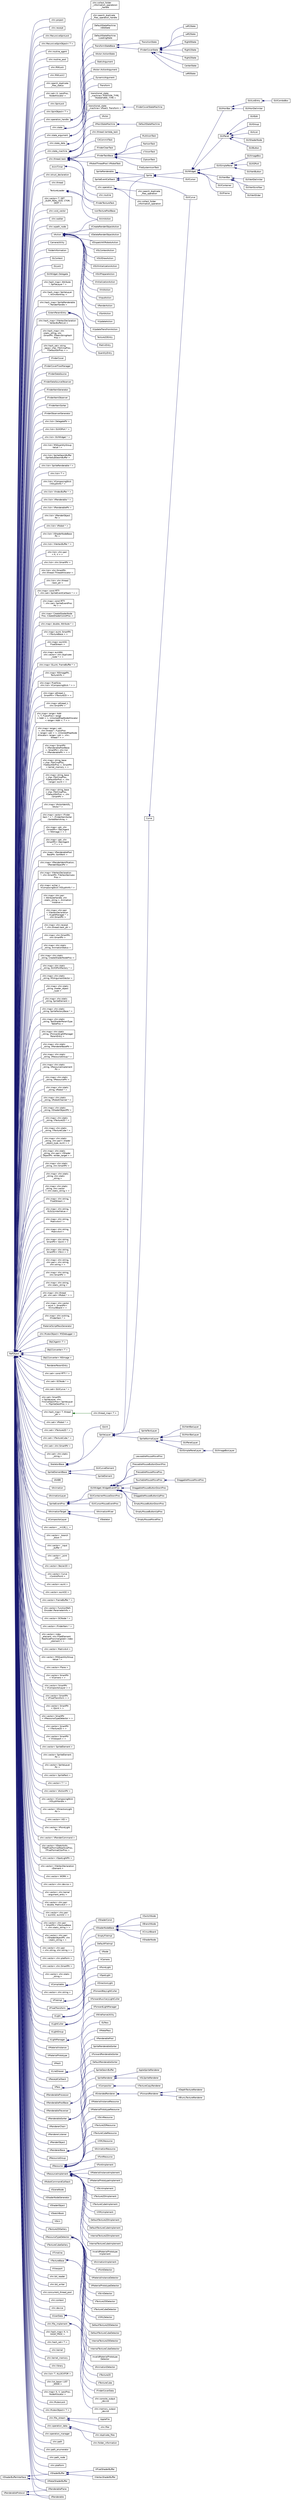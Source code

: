digraph "Graphical Class Hierarchy"
{
  edge [fontname="Helvetica",fontsize="10",labelfontname="Helvetica",labelfontsize="10"];
  node [fontname="Helvetica",fontsize="10",shape=record];
  rankdir="LR";
  Node1 [label="AnimTimer",height=0.2,width=0.4,color="black", fillcolor="white", style="filled",URL="$class_anim_timer.html"];
  Node1 -> Node2 [dir="back",color="midnightblue",fontsize="10",style="solid",fontname="Helvetica"];
  Node2 [label="AnimAction",height=0.2,width=0.4,color="black", fillcolor="white", style="filled",URL="$class_anim_action.html",tooltip="AnimAction. "];
  Node3 [label="RefObject",height=0.2,width=0.4,color="black", fillcolor="white", style="filled",URL="$class_ref_object.html"];
  Node3 -> Node4 [dir="back",color="midnightblue",fontsize="10",style="solid",fontname="Helvetica"];
  Node4 [label="CameraUtility",height=0.2,width=0.4,color="black", fillcolor="white", style="filled",URL="$class_camera_utility.html"];
  Node3 -> Node5 [dir="back",color="midnightblue",fontsize="10",style="solid",fontname="Helvetica"];
  Node5 [label="ExternParamEntry",height=0.2,width=0.4,color="black", fillcolor="white", style="filled",URL="$class_extern_param_entry.html"];
  Node5 -> Node6 [dir="back",color="midnightblue",fontsize="10",style="solid",fontname="Helvetica"];
  Node6 [label="MatrixEntry",height=0.2,width=0.4,color="black", fillcolor="white", style="filled",URL="$class_matrix_entry.html"];
  Node5 -> Node7 [dir="back",color="midnightblue",fontsize="10",style="solid",fontname="Helvetica"];
  Node7 [label="QuantityEntry",height=0.2,width=0.4,color="black", fillcolor="white", style="filled",URL="$class_quantity_entry.html"];
  Node5 -> Node8 [dir="back",color="midnightblue",fontsize="10",style="solid",fontname="Helvetica"];
  Node8 [label="Texture2DEntry",height=0.2,width=0.4,color="black", fillcolor="white", style="filled",URL="$class_texture2_d_entry.html"];
  Node3 -> Node9 [dir="back",color="midnightblue",fontsize="10",style="solid",fontname="Helvetica"];
  Node9 [label="FolderInformation",height=0.2,width=0.4,color="black", fillcolor="white", style="filled",URL="$class_folder_information.html"];
  Node3 -> Node10 [dir="back",color="midnightblue",fontsize="10",style="solid",fontname="Helvetica"];
  Node10 [label="GLContext",height=0.2,width=0.4,color="black", fillcolor="white", style="filled",URL="$class_g_l_context.html"];
  Node3 -> Node11 [dir="back",color="midnightblue",fontsize="10",style="solid",fontname="Helvetica"];
  Node11 [label="GLLock",height=0.2,width=0.4,color="black", fillcolor="white", style="filled",URL="$class_g_l_lock.html"];
  Node3 -> Node12 [dir="back",color="midnightblue",fontsize="10",style="solid",fontname="Helvetica"];
  Node12 [label="GUIWidget::Delegate",height=0.2,width=0.4,color="black", fillcolor="white", style="filled",URL="$class_g_u_i_widget_1_1_delegate.html"];
  Node3 -> Node13 [dir="back",color="midnightblue",fontsize="10",style="solid",fontname="Helvetica"];
  Node13 [label="xhn::hash_map\< Attribute\l *, SpriteLayer * \>",height=0.2,width=0.4,color="black", fillcolor="white", style="filled",URL="$classxhn_1_1hash__map.html"];
  Node3 -> Node14 [dir="back",color="midnightblue",fontsize="10",style="solid",fontname="Helvetica"];
  Node14 [label="xhn::hash_map\< SpriteLayer\l *, AnimAttrArray \>",height=0.2,width=0.4,color="black", fillcolor="white", style="filled",URL="$classxhn_1_1hash__map.html"];
  Node3 -> Node15 [dir="back",color="midnightblue",fontsize="10",style="solid",fontname="Helvetica"];
  Node15 [label="xhn::hash_map\< SpriteRenderable\l *, RenderHandle \>",height=0.2,width=0.4,color="black", fillcolor="white", style="filled",URL="$classxhn_1_1hash__map.html"];
  Node3 -> Node16 [dir="back",color="midnightblue",fontsize="10",style="solid",fontname="Helvetica"];
  Node16 [label="xhn::hash_map\< T, thread\l_ptr \>",height=0.2,width=0.4,color="black", fillcolor="white", style="filled",URL="$classxhn_1_1hash__map.html"];
  Node16 -> Node17 [dir="back",color="darkgreen",fontsize="10",style="solid",fontname="Helvetica"];
  Node17 [label="xhn::thread_map\< T \>",height=0.2,width=0.4,color="black", fillcolor="white", style="filled",URL="$classxhn_1_1thread__map.html"];
  Node3 -> Node18 [dir="back",color="midnightblue",fontsize="10",style="solid",fontname="Helvetica"];
  Node18 [label="xhn::hash_map\< VVertexDeclaration\l *, VertexBufferList \>",height=0.2,width=0.4,color="black", fillcolor="white", style="filled",URL="$classxhn_1_1hash__map.html"];
  Node3 -> Node19 [dir="back",color="midnightblue",fontsize="10",style="solid",fontname="Helvetica"];
  Node19 [label="xhn::hash_map\< xhn\l::static_string, xhn\l::SmartPtr, FStaticStringHash\lProc \>",height=0.2,width=0.4,color="black", fillcolor="white", style="filled",URL="$classxhn_1_1hash__map.html"];
  Node3 -> Node20 [dir="back",color="midnightblue",fontsize="10",style="solid",fontname="Helvetica"];
  Node20 [label="xhn::hash_set\< string\l_base\< char, FStrCmpProc,\l FDefaultStrProc \> \>",height=0.2,width=0.4,color="black", fillcolor="white", style="filled",URL="$classxhn_1_1hash__set.html"];
  Node3 -> Node21 [dir="back",color="midnightblue",fontsize="10",style="solid",fontname="Helvetica"];
  Node21 [label="iFinderCover",height=0.2,width=0.4,color="black", fillcolor="white", style="filled",URL="$classi_finder_cover.html"];
  Node3 -> Node22 [dir="back",color="midnightblue",fontsize="10",style="solid",fontname="Helvetica"];
  Node22 [label="iFinderCoverFlowManager",height=0.2,width=0.4,color="black", fillcolor="white", style="filled",URL="$classi_finder_cover_flow_manager.html"];
  Node3 -> Node23 [dir="back",color="midnightblue",fontsize="10",style="solid",fontname="Helvetica"];
  Node23 [label="iFinderDataSource",height=0.2,width=0.4,color="black", fillcolor="white", style="filled",URL="$classi_finder_data_source.html"];
  Node3 -> Node24 [dir="back",color="midnightblue",fontsize="10",style="solid",fontname="Helvetica"];
  Node24 [label="iFinderDataSourceObserver",height=0.2,width=0.4,color="black", fillcolor="white", style="filled",URL="$classi_finder_data_source_observer.html"];
  Node3 -> Node25 [dir="back",color="midnightblue",fontsize="10",style="solid",fontname="Helvetica"];
  Node25 [label="iFinderItemGenerator",height=0.2,width=0.4,color="black", fillcolor="white", style="filled",URL="$classi_finder_item_generator.html"];
  Node3 -> Node26 [dir="back",color="midnightblue",fontsize="10",style="solid",fontname="Helvetica"];
  Node26 [label="iFinderItemObserver",height=0.2,width=0.4,color="black", fillcolor="white", style="filled",URL="$classi_finder_item_observer.html"];
  Node3 -> Node27 [dir="back",color="midnightblue",fontsize="10",style="solid",fontname="Helvetica"];
  Node27 [label="iFinderItemSorter",height=0.2,width=0.4,color="black", fillcolor="white", style="filled",URL="$classi_finder_item_sorter.html"];
  Node3 -> Node28 [dir="back",color="midnightblue",fontsize="10",style="solid",fontname="Helvetica"];
  Node28 [label="iFinderObserverGenerator",height=0.2,width=0.4,color="black", fillcolor="white", style="filled",URL="$classi_finder_observer_generator.html"];
  Node3 -> Node29 [dir="back",color="midnightblue",fontsize="10",style="solid",fontname="Helvetica"];
  Node29 [label="xhn::list\< DelegatePtr \>",height=0.2,width=0.4,color="black", fillcolor="white", style="filled",URL="$classxhn_1_1list.html"];
  Node3 -> Node30 [dir="back",color="midnightblue",fontsize="10",style="solid",fontname="Helvetica"];
  Node30 [label="xhn::list\< GUIIOPort * \>",height=0.2,width=0.4,color="black", fillcolor="white", style="filled",URL="$classxhn_1_1list.html"];
  Node3 -> Node31 [dir="back",color="midnightblue",fontsize="10",style="solid",fontname="Helvetica"];
  Node31 [label="xhn::list\< GUIWidget * \>",height=0.2,width=0.4,color="black", fillcolor="white", style="filled",URL="$classxhn_1_1list.html"];
  Node3 -> Node32 [dir="back",color="midnightblue",fontsize="10",style="solid",fontname="Helvetica"];
  Node32 [label="xhn::list\< MSQuantityGroup\lValue * \>",height=0.2,width=0.4,color="black", fillcolor="white", style="filled",URL="$classxhn_1_1list.html"];
  Node3 -> Node33 [dir="back",color="midnightblue",fontsize="10",style="solid",fontname="Helvetica"];
  Node33 [label="xhn::list\< SpriteGeomBuffer\l::SpriteSubGeomBuffer \>",height=0.2,width=0.4,color="black", fillcolor="white", style="filled",URL="$classxhn_1_1list.html"];
  Node3 -> Node34 [dir="back",color="midnightblue",fontsize="10",style="solid",fontname="Helvetica"];
  Node34 [label="xhn::list\< SpriteRenderable * \>",height=0.2,width=0.4,color="black", fillcolor="white", style="filled",URL="$classxhn_1_1list.html"];
  Node3 -> Node35 [dir="back",color="midnightblue",fontsize="10",style="solid",fontname="Helvetica"];
  Node35 [label="xhn::list\< T \>",height=0.2,width=0.4,color="black", fillcolor="white", style="filled",URL="$classxhn_1_1list.html"];
  Node3 -> Node36 [dir="back",color="midnightblue",fontsize="10",style="solid",fontname="Helvetica"];
  Node36 [label="xhn::list\< VComposingStick\l::VGlyphInfo * \>",height=0.2,width=0.4,color="black", fillcolor="white", style="filled",URL="$classxhn_1_1list.html"];
  Node3 -> Node37 [dir="back",color="midnightblue",fontsize="10",style="solid",fontname="Helvetica"];
  Node37 [label="xhn::list\< VIndexBuffer * \>",height=0.2,width=0.4,color="black", fillcolor="white", style="filled",URL="$classxhn_1_1list.html"];
  Node3 -> Node38 [dir="back",color="midnightblue",fontsize="10",style="solid",fontname="Helvetica"];
  Node38 [label="xhn::list\< VRenderable * \>",height=0.2,width=0.4,color="black", fillcolor="white", style="filled",URL="$classxhn_1_1list.html"];
  Node3 -> Node39 [dir="back",color="midnightblue",fontsize="10",style="solid",fontname="Helvetica"];
  Node39 [label="xhn::list\< VRenderablePtr \>",height=0.2,width=0.4,color="black", fillcolor="white", style="filled",URL="$classxhn_1_1list.html"];
  Node3 -> Node40 [dir="back",color="midnightblue",fontsize="10",style="solid",fontname="Helvetica"];
  Node40 [label="xhn::list\< VRenderObject\lPtr \>",height=0.2,width=0.4,color="black", fillcolor="white", style="filled",URL="$classxhn_1_1list.html"];
  Node3 -> Node41 [dir="back",color="midnightblue",fontsize="10",style="solid",fontname="Helvetica"];
  Node41 [label="xhn::list\< VRobot * \>",height=0.2,width=0.4,color="black", fillcolor="white", style="filled",URL="$classxhn_1_1list.html"];
  Node3 -> Node42 [dir="back",color="midnightblue",fontsize="10",style="solid",fontname="Helvetica"];
  Node42 [label="xhn::list\< VShaderNodeBase\lPtr \>",height=0.2,width=0.4,color="black", fillcolor="white", style="filled",URL="$classxhn_1_1list.html"];
  Node3 -> Node43 [dir="back",color="midnightblue",fontsize="10",style="solid",fontname="Helvetica"];
  Node43 [label="xhn::list\< VVertexBuffer * \>",height=0.2,width=0.4,color="black", fillcolor="white", style="filled",URL="$classxhn_1_1list.html"];
  Node3 -> Node44 [dir="back",color="midnightblue",fontsize="10",style="solid",fontname="Helvetica"];
  Node44 [label="xhn::list\< xhn::pair\l\< K, V \> \>",height=0.2,width=0.4,color="black", fillcolor="white", style="filled",URL="$classxhn_1_1list.html"];
  Node3 -> Node45 [dir="back",color="midnightblue",fontsize="10",style="solid",fontname="Helvetica"];
  Node45 [label="xhn::list\< xhn::SmartPtr \>",height=0.2,width=0.4,color="black", fillcolor="white", style="filled",URL="$classxhn_1_1list.html"];
  Node3 -> Node46 [dir="back",color="midnightblue",fontsize="10",style="solid",fontname="Helvetica"];
  Node46 [label="xhn::list\< xhn::SmartPtr,\l xhn::thread::ThreadAllocator \>",height=0.2,width=0.4,color="black", fillcolor="white", style="filled",URL="$classxhn_1_1list.html"];
  Node3 -> Node47 [dir="back",color="midnightblue",fontsize="10",style="solid",fontname="Helvetica"];
  Node47 [label="xhn::list\< xhn::thread\l::task_ptr \>",height=0.2,width=0.4,color="black", fillcolor="white", style="filled",URL="$classxhn_1_1list.html"];
  Node3 -> Node48 [dir="back",color="midnightblue",fontsize="10",style="solid",fontname="Helvetica"];
  Node48 [label="xhn::map\< const RTTI\l *, xhn::set\< SpriteEventCallback * \> \>",height=0.2,width=0.4,color="black", fillcolor="white", style="filled",URL="$classxhn_1_1map.html"];
  Node3 -> Node49 [dir="back",color="midnightblue",fontsize="10",style="solid",fontname="Helvetica"];
  Node49 [label="xhn::map\< const RTTI\l *, xhn::set\< SpriteEventProc\lPtr \> \>",height=0.2,width=0.4,color="black", fillcolor="white", style="filled",URL="$classxhn_1_1map.html"];
  Node3 -> Node50 [dir="back",color="midnightblue",fontsize="10",style="solid",fontname="Helvetica"];
  Node50 [label="xhn::map\< CreateShaderNode\lProc, CreateShaderConstProc \>",height=0.2,width=0.4,color="black", fillcolor="white", style="filled",URL="$classxhn_1_1map.html"];
  Node3 -> Node51 [dir="back",color="midnightblue",fontsize="10",style="solid",fontname="Helvetica"];
  Node51 [label="xhn::map\< double, Attribute * \>",height=0.2,width=0.4,color="black", fillcolor="white", style="filled",URL="$classxhn_1_1map.html"];
  Node3 -> Node52 [dir="back",color="midnightblue",fontsize="10",style="solid",fontname="Helvetica"];
  Node52 [label="xhn::map\< euint, SmartPtr\l\< VTextureBase \> \>",height=0.2,width=0.4,color="black", fillcolor="white", style="filled",URL="$classxhn_1_1map.html"];
  Node3 -> Node53 [dir="back",color="midnightblue",fontsize="10",style="solid",fontname="Helvetica"];
  Node53 [label="xhn::map\< euint32,\l FloatStream \>",height=0.2,width=0.4,color="black", fillcolor="white", style="filled",URL="$classxhn_1_1map.html"];
  Node3 -> Node54 [dir="back",color="midnightblue",fontsize="10",style="solid",fontname="Helvetica"];
  Node54 [label="xhn::map\< euint64,\l xhn::vector\< xhn::duplicate\l_node * \> \>",height=0.2,width=0.4,color="black", fillcolor="white", style="filled",URL="$classxhn_1_1map.html"];
  Node3 -> Node55 [dir="back",color="midnightblue",fontsize="10",style="solid",fontname="Helvetica"];
  Node55 [label="xhn::map\< GLuint, FrameBuffer * \>",height=0.2,width=0.4,color="black", fillcolor="white", style="filled",URL="$classxhn_1_1map.html"];
  Node3 -> Node56 [dir="back",color="midnightblue",fontsize="10",style="solid",fontname="Helvetica"];
  Node56 [label="xhn::map\< NSImagePtr,\l TextureInfo \>",height=0.2,width=0.4,color="black", fillcolor="white", style="filled",URL="$classxhn_1_1map.html"];
  Node3 -> Node57 [dir="back",color="midnightblue",fontsize="10",style="solid",fontname="Helvetica"];
  Node57 [label="xhn::map\< PixelSize,\l xhn::list\< VComposingStick * \> \>",height=0.2,width=0.4,color="black", fillcolor="white", style="filled",URL="$classxhn_1_1map.html"];
  Node3 -> Node58 [dir="back",color="midnightblue",fontsize="10",style="solid",fontname="Helvetica"];
  Node58 [label="xhn::map\< pthread_t,\l SmartPtr\< VTexture2D \> \>",height=0.2,width=0.4,color="black", fillcolor="white", style="filled",URL="$classxhn_1_1map.html"];
  Node3 -> Node59 [dir="back",color="midnightblue",fontsize="10",style="solid",fontname="Helvetica"];
  Node59 [label="xhn::map\< pthread_t,\l xhn::SmartPtr \>",height=0.2,width=0.4,color="black", fillcolor="white", style="filled",URL="$classxhn_1_1map.html"];
  Node3 -> Node60 [dir="back",color="midnightblue",fontsize="10",style="solid",fontname="Helvetica"];
  Node60 [label="xhn::map\< range\< Addr\l \>, T, FLessProc\< range\l\< Addr \> \>, UnlockedMapNodeAllocator\l\< range\< Addr \>, T \> \>",height=0.2,width=0.4,color="black", fillcolor="white", style="filled",URL="$classxhn_1_1map.html"];
  Node3 -> Node61 [dir="back",color="midnightblue",fontsize="10",style="solid",fontname="Helvetica"];
  Node61 [label="xhn::map\< range\< vptr\l \>, xhn::thread *, FLessProc\l\< range\< vptr \> \>, UnlockedMapNode\lAllocator\< range\< vptr \>, xhn::\lthread * \> \>",height=0.2,width=0.4,color="black", fillcolor="white", style="filled",URL="$classxhn_1_1map.html"];
  Node3 -> Node62 [dir="back",color="midnightblue",fontsize="10",style="solid",fontname="Helvetica"];
  Node62 [label="xhn::map\< SmartPtr\l\< VRenderablePoolBase\l \>, SmartPtr\< xhn::list\l\< VRenderablePtr \> \> \>",height=0.2,width=0.4,color="black", fillcolor="white", style="filled",URL="$classxhn_1_1map.html"];
  Node3 -> Node63 [dir="back",color="midnightblue",fontsize="10",style="solid",fontname="Helvetica"];
  Node63 [label="xhn::map\< string_base\l\< char, FStrCmpProc,\l FDefaultStrProc \>, SmartPtr\l\< kernel_memory \> \>",height=0.2,width=0.4,color="black", fillcolor="white", style="filled",URL="$classxhn_1_1map.html"];
  Node3 -> Node64 [dir="back",color="midnightblue",fontsize="10",style="solid",fontname="Helvetica"];
  Node64 [label="xhn::map\< string_base\l\< char, FStrCmpProc,\l FDefaultStrProc \>, xhn\l::range\< euint \> \>",height=0.2,width=0.4,color="black", fillcolor="white", style="filled",URL="$classxhn_1_1map.html"];
  Node3 -> Node65 [dir="back",color="midnightblue",fontsize="10",style="solid",fontname="Helvetica"];
  Node65 [label="xhn::map\< string_base\l\< char, FStrCmpProc,\l FDefaultStrProc \>, xhn\l::SmartPtr \>",height=0.2,width=0.4,color="black", fillcolor="white", style="filled",URL="$classxhn_1_1map.html"];
  Node3 -> Node66 [dir="back",color="midnightblue",fontsize="10",style="solid",fontname="Helvetica"];
  Node66 [label="xhn::map\< VActorIdentify,\l VActor * \>",height=0.2,width=0.4,color="black", fillcolor="white", style="filled",URL="$classxhn_1_1map.html"];
  Node3 -> Node67 [dir="back",color="midnightblue",fontsize="10",style="solid",fontname="Helvetica"];
  Node67 [label="xhn::map\< vector\< iFinder\lItem * \> *, iFinderItemSorter\l::SortedItemArray \>",height=0.2,width=0.4,color="black", fillcolor="white", style="filled",URL="$classxhn_1_1map.html"];
  Node3 -> Node68 [dir="back",color="midnightblue",fontsize="10",style="solid",fontname="Helvetica"];
  Node68 [label="xhn::map\< vptr, xhn\l::SmartPtr\< ObjCAgent\l\< NSImage \> \> \>",height=0.2,width=0.4,color="black", fillcolor="white", style="filled",URL="$classxhn_1_1map.html"];
  Node3 -> Node69 [dir="back",color="midnightblue",fontsize="10",style="solid",fontname="Helvetica"];
  Node69 [label="xhn::map\< vptr, xhn\l::SmartPtr\< ObjCAgent\l\< T \> \> \>",height=0.2,width=0.4,color="black", fillcolor="white", style="filled",URL="$classxhn_1_1map.html"];
  Node3 -> Node70 [dir="back",color="midnightblue",fontsize="10",style="solid",fontname="Helvetica"];
  Node70 [label="xhn::map\< VRenderablePool\lBasePtr, SortWork \>",height=0.2,width=0.4,color="black", fillcolor="white", style="filled",URL="$classxhn_1_1map.html"];
  Node3 -> Node71 [dir="back",color="midnightblue",fontsize="10",style="solid",fontname="Helvetica"];
  Node71 [label="xhn::map\< VRenderIdentification,\l VRenderObjectPtr \>",height=0.2,width=0.4,color="black", fillcolor="white", style="filled",URL="$classxhn_1_1map.html"];
  Node3 -> Node72 [dir="back",color="midnightblue",fontsize="10",style="solid",fontname="Helvetica"];
  Node72 [label="xhn::map\< VVertexDeclaration\l *, xhn::SmartPtr, FVertexDeclLess\lProc \>",height=0.2,width=0.4,color="black", fillcolor="white", style="filled",URL="$classxhn_1_1map.html"];
  Node3 -> Node73 [dir="back",color="midnightblue",fontsize="10",style="solid",fontname="Helvetica"];
  Node73 [label="xhn::map\< wchar_t,\l VComposingStick::VGlyphInfo * \>",height=0.2,width=0.4,color="black", fillcolor="white", style="filled",URL="$classxhn_1_1map.html"];
  Node3 -> Node74 [dir="back",color="midnightblue",fontsize="10",style="solid",fontname="Helvetica"];
  Node74 [label="xhn::map\< xhn::pair\l\< AttributeHandle, xhn\l::static_string \>, Animation\lInstance \>",height=0.2,width=0.4,color="black", fillcolor="white", style="filled",URL="$classxhn_1_1map.html"];
  Node3 -> Node75 [dir="back",color="midnightblue",fontsize="10",style="solid",fontname="Helvetica"];
  Node75 [label="xhn::map\< xhn::pair\l\< VVertexDeclaration\l *, VLightManager * \>\l, xhn::SmartPtr \>",height=0.2,width=0.4,color="black", fillcolor="white", style="filled",URL="$classxhn_1_1map.html"];
  Node3 -> Node76 [dir="back",color="midnightblue",fontsize="10",style="solid",fontname="Helvetica"];
  Node76 [label="xhn::map\< xhn::receipt\l *, xhn::thread::task_ptr \>",height=0.2,width=0.4,color="black", fillcolor="white", style="filled",URL="$classxhn_1_1map.html"];
  Node3 -> Node77 [dir="back",color="midnightblue",fontsize="10",style="solid",fontname="Helvetica"];
  Node77 [label="xhn::map\< xhn::SmartPtr,\l xhn::SmartPtr \>",height=0.2,width=0.4,color="black", fillcolor="white", style="filled",URL="$classxhn_1_1map.html"];
  Node3 -> Node78 [dir="back",color="midnightblue",fontsize="10",style="solid",fontname="Helvetica"];
  Node78 [label="xhn::map\< xhn::static\l_string, AnimationStatus \>",height=0.2,width=0.4,color="black", fillcolor="white", style="filled",URL="$classxhn_1_1map.html"];
  Node3 -> Node79 [dir="back",color="midnightblue",fontsize="10",style="solid",fontname="Helvetica"];
  Node79 [label="xhn::map\< xhn::static\l_string, CreateShaderNodeProc \>",height=0.2,width=0.4,color="black", fillcolor="white", style="filled",URL="$classxhn_1_1map.html"];
  Node3 -> Node80 [dir="back",color="midnightblue",fontsize="10",style="solid",fontname="Helvetica"];
  Node80 [label="xhn::map\< xhn::static\l_string, GUIIOPortFactory * \>",height=0.2,width=0.4,color="black", fillcolor="white", style="filled",URL="$classxhn_1_1map.html"];
  Node3 -> Node81 [dir="back",color="midnightblue",fontsize="10",style="solid",fontname="Helvetica"];
  Node81 [label="xhn::map\< xhn::static\l_string, MSArgumentVector \>",height=0.2,width=0.4,color="black", fillcolor="white", style="filled",URL="$classxhn_1_1map.html"];
  Node3 -> Node82 [dir="back",color="midnightblue",fontsize="10",style="solid",fontname="Helvetica"];
  Node82 [label="xhn::map\< xhn::static\l_string, shader_object\l_type \>",height=0.2,width=0.4,color="black", fillcolor="white", style="filled",URL="$classxhn_1_1map.html"];
  Node3 -> Node83 [dir="back",color="midnightblue",fontsize="10",style="solid",fontname="Helvetica"];
  Node83 [label="xhn::map\< xhn::static\l_string, SpriteElement \>",height=0.2,width=0.4,color="black", fillcolor="white", style="filled",URL="$classxhn_1_1map.html"];
  Node3 -> Node84 [dir="back",color="midnightblue",fontsize="10",style="solid",fontname="Helvetica"];
  Node84 [label="xhn::map\< xhn::static\l_string, SpriteFactoryBase * \>",height=0.2,width=0.4,color="black", fillcolor="white", style="filled",URL="$classxhn_1_1map.html"];
  Node3 -> Node85 [dir="back",color="midnightblue",fontsize="10",style="solid",fontname="Helvetica"];
  Node85 [label="xhn::map\< xhn::static\l_string, TestShaderParamType\lTableProc \>",height=0.2,width=0.4,color="black", fillcolor="white", style="filled",URL="$classxhn_1_1map.html"];
  Node3 -> Node86 [dir="back",color="midnightblue",fontsize="10",style="solid",fontname="Helvetica"];
  Node86 [label="xhn::map\< xhn::static\l_string, VForwardLightManager\lParamEntry \>",height=0.2,width=0.4,color="black", fillcolor="white", style="filled",URL="$classxhn_1_1map.html"];
  Node3 -> Node87 [dir="back",color="midnightblue",fontsize="10",style="solid",fontname="Helvetica"];
  Node87 [label="xhn::map\< xhn::static\l_string, VRendererBasePtr \>",height=0.2,width=0.4,color="black", fillcolor="white", style="filled",URL="$classxhn_1_1map.html"];
  Node3 -> Node88 [dir="back",color="midnightblue",fontsize="10",style="solid",fontname="Helvetica"];
  Node88 [label="xhn::map\< xhn::static\l_string, VResourceGroup * \>",height=0.2,width=0.4,color="black", fillcolor="white", style="filled",URL="$classxhn_1_1map.html"];
  Node3 -> Node89 [dir="back",color="midnightblue",fontsize="10",style="solid",fontname="Helvetica"];
  Node89 [label="xhn::map\< xhn::static\l_string, VResourceImplement\lPtr \>",height=0.2,width=0.4,color="black", fillcolor="white", style="filled",URL="$classxhn_1_1map.html"];
  Node3 -> Node90 [dir="back",color="midnightblue",fontsize="10",style="solid",fontname="Helvetica"];
  Node90 [label="xhn::map\< xhn::static\l_string, VResourcePtr \>",height=0.2,width=0.4,color="black", fillcolor="white", style="filled",URL="$classxhn_1_1map.html"];
  Node3 -> Node91 [dir="back",color="midnightblue",fontsize="10",style="solid",fontname="Helvetica"];
  Node91 [label="xhn::map\< xhn::static\l_string, VRobot * \>",height=0.2,width=0.4,color="black", fillcolor="white", style="filled",URL="$classxhn_1_1map.html"];
  Node3 -> Node92 [dir="back",color="midnightblue",fontsize="10",style="solid",fontname="Helvetica"];
  Node92 [label="xhn::map\< xhn::static\l_string, VRobotChannel * \>",height=0.2,width=0.4,color="black", fillcolor="white", style="filled",URL="$classxhn_1_1map.html"];
  Node3 -> Node93 [dir="back",color="midnightblue",fontsize="10",style="solid",fontname="Helvetica"];
  Node93 [label="xhn::map\< xhn::static\l_string, VShaderObjectPtr \>",height=0.2,width=0.4,color="black", fillcolor="white", style="filled",URL="$classxhn_1_1map.html"];
  Node3 -> Node94 [dir="back",color="midnightblue",fontsize="10",style="solid",fontname="Helvetica"];
  Node94 [label="xhn::map\< xhn::static\l_string, VTexture2D * \>",height=0.2,width=0.4,color="black", fillcolor="white", style="filled",URL="$classxhn_1_1map.html"];
  Node3 -> Node95 [dir="back",color="midnightblue",fontsize="10",style="solid",fontname="Helvetica"];
  Node95 [label="xhn::map\< xhn::static\l_string, VTextureCube * \>",height=0.2,width=0.4,color="black", fillcolor="white", style="filled",URL="$classxhn_1_1map.html"];
  Node3 -> Node96 [dir="back",color="midnightblue",fontsize="10",style="solid",fontname="Helvetica"];
  Node96 [label="xhn::map\< xhn::static\l_string, xhn::pair\< shader\l_object_type, euint \> \>",height=0.2,width=0.4,color="black", fillcolor="white", style="filled",URL="$classxhn_1_1map.html"];
  Node3 -> Node97 [dir="back",color="midnightblue",fontsize="10",style="solid",fontname="Helvetica"];
  Node97 [label="xhn::map\< xhn::static\l_string, xhn::pair\< VShader\lObjectPtr, render_target \> \>",height=0.2,width=0.4,color="black", fillcolor="white", style="filled",URL="$classxhn_1_1map.html"];
  Node3 -> Node98 [dir="back",color="midnightblue",fontsize="10",style="solid",fontname="Helvetica"];
  Node98 [label="xhn::map\< xhn::static\l_string, xhn::SmartPtr \>",height=0.2,width=0.4,color="black", fillcolor="white", style="filled",URL="$classxhn_1_1map.html"];
  Node3 -> Node99 [dir="back",color="midnightblue",fontsize="10",style="solid",fontname="Helvetica"];
  Node99 [label="xhn::map\< xhn::static\l_string, xhn::static\l_string \>",height=0.2,width=0.4,color="black", fillcolor="white", style="filled",URL="$classxhn_1_1map.html"];
  Node3 -> Node100 [dir="back",color="midnightblue",fontsize="10",style="solid",fontname="Helvetica"];
  Node100 [label="xhn::map\< xhn::static\l_string, xhn::vector\l\< xhn::static_string \> \>",height=0.2,width=0.4,color="black", fillcolor="white", style="filled",URL="$classxhn_1_1map.html"];
  Node3 -> Node101 [dir="back",color="midnightblue",fontsize="10",style="solid",fontname="Helvetica"];
  Node101 [label="xhn::map\< xhn::string,\l FloatStream \>",height=0.2,width=0.4,color="black", fillcolor="white", style="filled",URL="$classxhn_1_1map.html"];
  Node3 -> Node102 [dir="back",color="midnightblue",fontsize="10",style="solid",fontname="Helvetica"];
  Node102 [label="xhn::map\< xhn::string,\l GLSLSymbolValue \>",height=0.2,width=0.4,color="black", fillcolor="white", style="filled",URL="$classxhn_1_1map.html"];
  Node3 -> Node103 [dir="back",color="midnightblue",fontsize="10",style="solid",fontname="Helvetica"];
  Node103 [label="xhn::map\< xhn::string,\l Matrix4x4 * \>",height=0.2,width=0.4,color="black", fillcolor="white", style="filled",URL="$classxhn_1_1map.html"];
  Node3 -> Node104 [dir="back",color="midnightblue",fontsize="10",style="solid",fontname="Helvetica"];
  Node104 [label="xhn::map\< xhn::string,\l Matrix4x4 \>",height=0.2,width=0.4,color="black", fillcolor="white", style="filled",URL="$classxhn_1_1map.html"];
  Node3 -> Node105 [dir="back",color="midnightblue",fontsize="10",style="solid",fontname="Helvetica"];
  Node105 [label="xhn::map\< xhn::string,\l SmartPtr\< VJoint \> \>",height=0.2,width=0.4,color="black", fillcolor="white", style="filled",URL="$classxhn_1_1map.html"];
  Node3 -> Node106 [dir="back",color="midnightblue",fontsize="10",style="solid",fontname="Helvetica"];
  Node106 [label="xhn::map\< xhn::string,\l SmartPtr\< VSkin \> \>",height=0.2,width=0.4,color="black", fillcolor="white", style="filled",URL="$classxhn_1_1map.html"];
  Node3 -> Node107 [dir="back",color="midnightblue",fontsize="10",style="solid",fontname="Helvetica"];
  Node107 [label="xhn::map\< xhn::string,\l xhn::pair\< xhn::string,\l xhn::string \> \>",height=0.2,width=0.4,color="black", fillcolor="white", style="filled",URL="$classxhn_1_1map.html"];
  Node3 -> Node108 [dir="back",color="midnightblue",fontsize="10",style="solid",fontname="Helvetica"];
  Node108 [label="xhn::map\< xhn::string,\l xhn::SmartPtr \>",height=0.2,width=0.4,color="black", fillcolor="white", style="filled",URL="$classxhn_1_1map.html"];
  Node3 -> Node109 [dir="back",color="midnightblue",fontsize="10",style="solid",fontname="Helvetica"];
  Node109 [label="xhn::map\< xhn::string,\l xhn::static_string \>",height=0.2,width=0.4,color="black", fillcolor="white", style="filled",URL="$classxhn_1_1map.html"];
  Node3 -> Node110 [dir="back",color="midnightblue",fontsize="10",style="solid",fontname="Helvetica"];
  Node110 [label="xhn::map\< xhn::thread\l_ptr, xhn::set\< VRobot * \> \>",height=0.2,width=0.4,color="black", fillcolor="white", style="filled",URL="$classxhn_1_1map.html"];
  Node3 -> Node111 [dir="back",color="midnightblue",fontsize="10",style="solid",fontname="Helvetica"];
  Node111 [label="xhn::map\< xhn::vector\l\< esint \>, SmartPtr\<\l VCircuitBoard \> \>",height=0.2,width=0.4,color="black", fillcolor="white", style="filled",URL="$classxhn_1_1map.html"];
  Node3 -> Node112 [dir="back",color="midnightblue",fontsize="10",style="solid",fontname="Helvetica"];
  Node112 [label="xhn::map\< xhn::wstring,\l iFinderItem * \>",height=0.2,width=0.4,color="black", fillcolor="white", style="filled",URL="$classxhn_1_1map.html"];
  Node3 -> Node113 [dir="back",color="midnightblue",fontsize="10",style="solid",fontname="Helvetica"];
  Node113 [label="MaterialScriptPassGenerator",height=0.2,width=0.4,color="black", fillcolor="white", style="filled",URL="$class_material_script_pass_generator.html"];
  Node3 -> Node114 [dir="back",color="midnightblue",fontsize="10",style="solid",fontname="Helvetica"];
  Node114 [label="xhn::MutexObject\< MSDebugger \>",height=0.2,width=0.4,color="black", fillcolor="white", style="filled",URL="$classxhn_1_1_mutex_object.html"];
  Node3 -> Node115 [dir="back",color="midnightblue",fontsize="10",style="solid",fontname="Helvetica"];
  Node115 [label="ObjCAgent\< T \>",height=0.2,width=0.4,color="black", fillcolor="white", style="filled",URL="$class_obj_c_agent.html",tooltip="ObjCAgent ObjC的代理物体 "];
  Node3 -> Node116 [dir="back",color="midnightblue",fontsize="10",style="solid",fontname="Helvetica"];
  Node116 [label="ObjCConverter\< T \>",height=0.2,width=0.4,color="black", fillcolor="white", style="filled",URL="$class_obj_c_converter.html",tooltip="ObjCConverter ObjC转换器 "];
  Node3 -> Node117 [dir="back",color="midnightblue",fontsize="10",style="solid",fontname="Helvetica"];
  Node117 [label="ObjCConverter\< NSImage \>",height=0.2,width=0.4,color="black", fillcolor="white", style="filled",URL="$class_obj_c_converter.html"];
  Node3 -> Node118 [dir="back",color="midnightblue",fontsize="10",style="solid",fontname="Helvetica"];
  Node118 [label="RendererParamEntry",height=0.2,width=0.4,color="black", fillcolor="white", style="filled",URL="$struct_renderer_param_entry.html"];
  Node3 -> Node119 [dir="back",color="midnightblue",fontsize="10",style="solid",fontname="Helvetica"];
  Node119 [label="xhn::set\< const RTTI * \>",height=0.2,width=0.4,color="black", fillcolor="white", style="filled",URL="$classxhn_1_1set.html"];
  Node3 -> Node120 [dir="back",color="midnightblue",fontsize="10",style="solid",fontname="Helvetica"];
  Node120 [label="xhn::set\< GCNode * \>",height=0.2,width=0.4,color="black", fillcolor="white", style="filled",URL="$classxhn_1_1set.html"];
  Node3 -> Node121 [dir="back",color="midnightblue",fontsize="10",style="solid",fontname="Helvetica"];
  Node121 [label="xhn::set\< GUICurve * \>",height=0.2,width=0.4,color="black", fillcolor="white", style="filled",URL="$classxhn_1_1set.html"];
  Node3 -> Node122 [dir="back",color="midnightblue",fontsize="10",style="solid",fontname="Helvetica"];
  Node122 [label="xhn::set\< SmartPtr\l\< SpriteLayer, xhn::\lFIncCallbackProc\< SpriteLayer\l \>, FSpriteDestProc \> \>",height=0.2,width=0.4,color="black", fillcolor="white", style="filled",URL="$classxhn_1_1set.html"];
  Node3 -> Node123 [dir="back",color="midnightblue",fontsize="10",style="solid",fontname="Helvetica"];
  Node123 [label="xhn::set\< VRobot * \>",height=0.2,width=0.4,color="black", fillcolor="white", style="filled",URL="$classxhn_1_1set.html"];
  Node3 -> Node124 [dir="back",color="midnightblue",fontsize="10",style="solid",fontname="Helvetica"];
  Node124 [label="xhn::set\< VTexture2D * \>",height=0.2,width=0.4,color="black", fillcolor="white", style="filled",URL="$classxhn_1_1set.html"];
  Node3 -> Node125 [dir="back",color="midnightblue",fontsize="10",style="solid",fontname="Helvetica"];
  Node125 [label="xhn::set\< VTextureCube * \>",height=0.2,width=0.4,color="black", fillcolor="white", style="filled",URL="$classxhn_1_1set.html"];
  Node3 -> Node126 [dir="back",color="midnightblue",fontsize="10",style="solid",fontname="Helvetica"];
  Node126 [label="xhn::set\< xhn::SmartPtr \>",height=0.2,width=0.4,color="black", fillcolor="white", style="filled",URL="$classxhn_1_1set.html"];
  Node3 -> Node127 [dir="back",color="midnightblue",fontsize="10",style="solid",fontname="Helvetica"];
  Node127 [label="xhn::set\< xhn::static\l_string \>",height=0.2,width=0.4,color="black", fillcolor="white", style="filled",URL="$classxhn_1_1set.html"];
  Node3 -> Node128 [dir="back",color="midnightblue",fontsize="10",style="solid",fontname="Helvetica"];
  Node128 [label="SkeletonBase",height=0.2,width=0.4,color="black", fillcolor="white", style="filled",URL="$class_skeleton_base.html"];
  Node128 -> Node129 [dir="back",color="midnightblue",fontsize="10",style="solid",fontname="Helvetica"];
  Node129 [label="SpriteLayer",height=0.2,width=0.4,color="black", fillcolor="white", style="filled",URL="$class_sprite_layer.html",tooltip="SpriteLayer. "];
  Node129 -> Node130 [dir="back",color="midnightblue",fontsize="10",style="solid",fontname="Helvetica"];
  Node130 [label="Curve",height=0.2,width=0.4,color="black", fillcolor="white", style="filled",URL="$class_curve.html"];
  Node130 -> Node131 [dir="back",color="midnightblue",fontsize="10",style="solid",fontname="Helvetica"];
  Node131 [label="GUICurve",height=0.2,width=0.4,color="black", fillcolor="white", style="filled",URL="$class_g_u_i_curve.html"];
  Node129 -> Node132 [dir="back",color="midnightblue",fontsize="10",style="solid",fontname="Helvetica"];
  Node132 [label="Sprite",height=0.2,width=0.4,color="black", fillcolor="white", style="filled",URL="$class_sprite.html",tooltip="Sprite. "];
  Node132 -> Node133 [dir="back",color="midnightblue",fontsize="10",style="solid",fontname="Helvetica"];
  Node133 [label="GUICursor",height=0.2,width=0.4,color="black", fillcolor="white", style="filled",URL="$class_g_u_i_cursor.html",tooltip="GUICursor. "];
  Node132 -> Node134 [dir="back",color="midnightblue",fontsize="10",style="solid",fontname="Helvetica"];
  Node134 [label="GUIWidget",height=0.2,width=0.4,color="black", fillcolor="white", style="filled",URL="$class_g_u_i_widget.html"];
  Node134 -> Node135 [dir="back",color="midnightblue",fontsize="10",style="solid",fontname="Helvetica"];
  Node135 [label="GUIContainer",height=0.2,width=0.4,color="black", fillcolor="white", style="filled",URL="$class_g_u_i_container.html",tooltip="GUIContainer. "];
  Node134 -> Node136 [dir="back",color="midnightblue",fontsize="10",style="solid",fontname="Helvetica"];
  Node136 [label="GUIFrame",height=0.2,width=0.4,color="black", fillcolor="white", style="filled",URL="$class_g_u_i_frame.html"];
  Node134 -> Node137 [dir="back",color="midnightblue",fontsize="10",style="solid",fontname="Helvetica"];
  Node137 [label="GUIHoriBar",height=0.2,width=0.4,color="black", fillcolor="white", style="filled",URL="$class_g_u_i_hori_bar.html"];
  Node137 -> Node138 [dir="back",color="midnightblue",fontsize="10",style="solid",fontname="Helvetica"];
  Node138 [label="GUIHoriDelimiter",height=0.2,width=0.4,color="black", fillcolor="white", style="filled",URL="$class_g_u_i_hori_delimiter.html",tooltip="GUIHoriDelimiter. "];
  Node137 -> Node139 [dir="back",color="midnightblue",fontsize="10",style="solid",fontname="Helvetica"];
  Node139 [label="GUIListEntry",height=0.2,width=0.4,color="black", fillcolor="white", style="filled",URL="$class_g_u_i_list_entry.html",tooltip="GUIListEntry. "];
  Node139 -> Node140 [dir="back",color="midnightblue",fontsize="10",style="solid",fontname="Helvetica"];
  Node140 [label="GUIComboBox",height=0.2,width=0.4,color="black", fillcolor="white", style="filled",URL="$class_g_u_i_combo_box.html",tooltip="GUIComboBox. "];
  Node134 -> Node141 [dir="back",color="midnightblue",fontsize="10",style="solid",fontname="Helvetica"];
  Node141 [label="GUIPanel",height=0.2,width=0.4,color="black", fillcolor="white", style="filled",URL="$class_g_u_i_panel.html"];
  Node141 -> Node142 [dir="back",color="midnightblue",fontsize="10",style="solid",fontname="Helvetica"];
  Node142 [label="GUIButton",height=0.2,width=0.4,color="black", fillcolor="white", style="filled",URL="$class_g_u_i_button.html",tooltip="GUIButton. "];
  Node141 -> Node143 [dir="back",color="midnightblue",fontsize="10",style="solid",fontname="Helvetica"];
  Node143 [label="GUIEdit",height=0.2,width=0.4,color="black", fillcolor="white", style="filled",URL="$class_g_u_i_edit.html",tooltip="GUIEdit. "];
  Node141 -> Node144 [dir="back",color="midnightblue",fontsize="10",style="solid",fontname="Helvetica"];
  Node144 [label="GUIGroup",height=0.2,width=0.4,color="black", fillcolor="white", style="filled",URL="$class_g_u_i_group.html",tooltip="GUIGroup. "];
  Node141 -> Node145 [dir="back",color="midnightblue",fontsize="10",style="solid",fontname="Helvetica"];
  Node145 [label="GUIList",height=0.2,width=0.4,color="black", fillcolor="white", style="filled",URL="$class_g_u_i_list.html",tooltip="GUIList. "];
  Node141 -> Node146 [dir="back",color="midnightblue",fontsize="10",style="solid",fontname="Helvetica"];
  Node146 [label="GUIShaderNode",height=0.2,width=0.4,color="black", fillcolor="white", style="filled",URL="$class_g_u_i_shader_node.html"];
  Node134 -> Node147 [dir="back",color="midnightblue",fontsize="10",style="solid",fontname="Helvetica"];
  Node147 [label="GUISimplePanel",height=0.2,width=0.4,color="black", fillcolor="white", style="filled",URL="$class_g_u_i_simple_panel.html"];
  Node147 -> Node148 [dir="back",color="midnightblue",fontsize="10",style="solid",fontname="Helvetica"];
  Node148 [label="GUIImageBox",height=0.2,width=0.4,color="black", fillcolor="white", style="filled",URL="$class_g_u_i_image_box.html",tooltip="GUIImageBox. "];
  Node147 -> Node149 [dir="back",color="midnightblue",fontsize="10",style="solid",fontname="Helvetica"];
  Node149 [label="GUIIOPort",height=0.2,width=0.4,color="black", fillcolor="white", style="filled",URL="$class_g_u_i_i_o_port.html",tooltip="GUIIOPort. "];
  Node147 -> Node150 [dir="back",color="midnightblue",fontsize="10",style="solid",fontname="Helvetica"];
  Node150 [label="GUIVertButton",height=0.2,width=0.4,color="black", fillcolor="white", style="filled",URL="$class_g_u_i_vert_button.html",tooltip="GUIVertButton. "];
  Node134 -> Node151 [dir="back",color="midnightblue",fontsize="10",style="solid",fontname="Helvetica"];
  Node151 [label="GUIVertBar",height=0.2,width=0.4,color="black", fillcolor="white", style="filled",URL="$class_g_u_i_vert_bar.html"];
  Node151 -> Node152 [dir="back",color="midnightblue",fontsize="10",style="solid",fontname="Helvetica"];
  Node152 [label="GUIVertDelimiter",height=0.2,width=0.4,color="black", fillcolor="white", style="filled",URL="$class_g_u_i_vert_delimiter.html"];
  Node151 -> Node153 [dir="back",color="midnightblue",fontsize="10",style="solid",fontname="Helvetica"];
  Node153 [label="GUIVertScrollbar",height=0.2,width=0.4,color="black", fillcolor="white", style="filled",URL="$class_g_u_i_vert_scrollbar.html",tooltip="GUIVertScrollbar. "];
  Node151 -> Node154 [dir="back",color="midnightblue",fontsize="10",style="solid",fontname="Helvetica"];
  Node154 [label="GUIVertSlider",height=0.2,width=0.4,color="black", fillcolor="white", style="filled",URL="$class_g_u_i_vert_slider.html",tooltip="GUIVertSlider. "];
  Node129 -> Node155 [dir="back",color="midnightblue",fontsize="10",style="solid",fontname="Helvetica"];
  Node155 [label="SpriteNormalLayer",height=0.2,width=0.4,color="black", fillcolor="white", style="filled",URL="$class_sprite_normal_layer.html",tooltip="SpriteNormalLayer. "];
  Node155 -> Node156 [dir="back",color="midnightblue",fontsize="10",style="solid",fontname="Helvetica"];
  Node156 [label="GUIHoriBarLayer",height=0.2,width=0.4,color="black", fillcolor="white", style="filled",URL="$class_g_u_i_hori_bar_layer.html",tooltip="GUIHoriBarLayer. "];
  Node155 -> Node157 [dir="back",color="midnightblue",fontsize="10",style="solid",fontname="Helvetica"];
  Node157 [label="GUIPanelLayer",height=0.2,width=0.4,color="black", fillcolor="white", style="filled",URL="$class_g_u_i_panel_layer.html",tooltip="GUIPanelLayer. "];
  Node155 -> Node158 [dir="back",color="midnightblue",fontsize="10",style="solid",fontname="Helvetica"];
  Node158 [label="GUISimplePanelLayer",height=0.2,width=0.4,color="black", fillcolor="white", style="filled",URL="$class_g_u_i_simple_panel_layer.html",tooltip="GUISimplePanelLayer. "];
  Node158 -> Node159 [dir="back",color="midnightblue",fontsize="10",style="solid",fontname="Helvetica"];
  Node159 [label="GUIImageBoxLayer",height=0.2,width=0.4,color="black", fillcolor="white", style="filled",URL="$class_g_u_i_image_box_layer.html",tooltip="GUIImageBoxLayer. "];
  Node155 -> Node160 [dir="back",color="midnightblue",fontsize="10",style="solid",fontname="Helvetica"];
  Node160 [label="GUIVertBarLayer",height=0.2,width=0.4,color="black", fillcolor="white", style="filled",URL="$class_g_u_i_vert_bar_layer.html",tooltip="GUIVertBarLayer. "];
  Node129 -> Node161 [dir="back",color="midnightblue",fontsize="10",style="solid",fontname="Helvetica"];
  Node161 [label="SpriteTextLayer",height=0.2,width=0.4,color="black", fillcolor="white", style="filled",URL="$class_sprite_text_layer.html"];
  Node128 -> Node162 [dir="back",color="midnightblue",fontsize="10",style="solid",fontname="Helvetica"];
  Node162 [label="VJoint",height=0.2,width=0.4,color="black", fillcolor="white", style="filled",URL="$class_v_joint.html"];
  Node3 -> Node163 [dir="back",color="midnightblue",fontsize="10",style="solid",fontname="Helvetica"];
  Node163 [label="SpriteElementBase",height=0.2,width=0.4,color="black", fillcolor="white", style="filled",URL="$class_sprite_element_base.html",tooltip="SpriteElementBase. "];
  Node163 -> Node164 [dir="back",color="midnightblue",fontsize="10",style="solid",fontname="Helvetica"];
  Node164 [label="GUICurveElement",height=0.2,width=0.4,color="black", fillcolor="white", style="filled",URL="$class_g_u_i_curve_element.html"];
  Node163 -> Node165 [dir="back",color="midnightblue",fontsize="10",style="solid",fontname="Helvetica"];
  Node165 [label="SpriteElement",height=0.2,width=0.4,color="black", fillcolor="white", style="filled",URL="$class_sprite_element.html"];
  Node3 -> Node166 [dir="back",color="midnightblue",fontsize="10",style="solid",fontname="Helvetica"];
  Node166 [label="SpriteEventProc",height=0.2,width=0.4,color="black", fillcolor="white", style="filled",URL="$class_sprite_event_proc.html"];
  Node166 -> Node167 [dir="back",color="midnightblue",fontsize="10",style="solid",fontname="Helvetica"];
  Node167 [label="GUIContainerMouseDownProc",height=0.2,width=0.4,color="black", fillcolor="white", style="filled",URL="$class_g_u_i_container_mouse_down_proc.html"];
  Node166 -> Node168 [dir="back",color="midnightblue",fontsize="10",style="solid",fontname="Helvetica"];
  Node168 [label="GUICursorMouseEventProc",height=0.2,width=0.4,color="black", fillcolor="white", style="filled",URL="$class_g_u_i_cursor_mouse_event_proc.html"];
  Node166 -> Node169 [dir="back",color="midnightblue",fontsize="10",style="solid",fontname="Helvetica"];
  Node169 [label="GUIWidget::WidgetEventProc",height=0.2,width=0.4,color="black", fillcolor="white", style="filled",URL="$class_g_u_i_widget_1_1_widget_event_proc.html"];
  Node169 -> Node170 [dir="back",color="midnightblue",fontsize="10",style="solid",fontname="Helvetica"];
  Node170 [label="DraggableMouseButtonDownProc",height=0.2,width=0.4,color="black", fillcolor="white", style="filled",URL="$class_draggable_mouse_button_down_proc.html"];
  Node169 -> Node171 [dir="back",color="midnightblue",fontsize="10",style="solid",fontname="Helvetica"];
  Node171 [label="DraggableMouseButtonUpProc",height=0.2,width=0.4,color="black", fillcolor="white", style="filled",URL="$class_draggable_mouse_button_up_proc.html"];
  Node169 -> Node172 [dir="back",color="midnightblue",fontsize="10",style="solid",fontname="Helvetica"];
  Node172 [label="EmptyMouseButtonDownProc",height=0.2,width=0.4,color="black", fillcolor="white", style="filled",URL="$class_empty_mouse_button_down_proc.html"];
  Node169 -> Node173 [dir="back",color="midnightblue",fontsize="10",style="solid",fontname="Helvetica"];
  Node173 [label="EmptyMouseButtonUpProc",height=0.2,width=0.4,color="black", fillcolor="white", style="filled",URL="$class_empty_mouse_button_up_proc.html"];
  Node169 -> Node174 [dir="back",color="midnightblue",fontsize="10",style="solid",fontname="Helvetica"];
  Node174 [label="EmptyMouseMoveProc",height=0.2,width=0.4,color="black", fillcolor="white", style="filled",URL="$class_empty_mouse_move_proc.html"];
  Node169 -> Node175 [dir="back",color="midnightblue",fontsize="10",style="solid",fontname="Helvetica"];
  Node175 [label="LeaveableMouseMoveProc",height=0.2,width=0.4,color="black", fillcolor="white", style="filled",URL="$class_leaveable_mouse_move_proc.html"];
  Node169 -> Node176 [dir="back",color="midnightblue",fontsize="10",style="solid",fontname="Helvetica"];
  Node176 [label="PressableMouseButtonDownProc",height=0.2,width=0.4,color="black", fillcolor="white", style="filled",URL="$class_pressable_mouse_button_down_proc.html"];
  Node169 -> Node177 [dir="back",color="midnightblue",fontsize="10",style="solid",fontname="Helvetica"];
  Node177 [label="PressableMouseMoveProc",height=0.2,width=0.4,color="black", fillcolor="white", style="filled",URL="$class_pressable_mouse_move_proc.html"];
  Node169 -> Node178 [dir="back",color="midnightblue",fontsize="10",style="solid",fontname="Helvetica"];
  Node178 [label="TouchableMouseMoveProc",height=0.2,width=0.4,color="black", fillcolor="white", style="filled",URL="$class_touchable_mouse_move_proc.html"];
  Node178 -> Node179 [dir="back",color="midnightblue",fontsize="10",style="solid",fontname="Helvetica"];
  Node179 [label="DraggableMouseMoveProc",height=0.2,width=0.4,color="black", fillcolor="white", style="filled",URL="$class_draggable_mouse_move_proc.html"];
  Node3 -> Node180 [dir="back",color="midnightblue",fontsize="10",style="solid",fontname="Helvetica"];
  Node180 [label="VAABB",height=0.2,width=0.4,color="black", fillcolor="white", style="filled",URL="$class_v_a_a_b_b.html",tooltip="VAABB. "];
  Node3 -> Node181 [dir="back",color="midnightblue",fontsize="10",style="solid",fontname="Helvetica"];
  Node181 [label="VAction",height=0.2,width=0.4,color="black", fillcolor="white", style="filled",URL="$class_v_action.html",tooltip="VAction 动作 "];
  Node181 -> Node2 [dir="back",color="midnightblue",fontsize="10",style="solid",fontname="Helvetica"];
  Node181 -> Node182 [dir="back",color="midnightblue",fontsize="10",style="solid",fontname="Helvetica"];
  Node182 [label="VCreateRenderObjectAction",height=0.2,width=0.4,color="black", fillcolor="white", style="filled",URL="$class_v_create_render_object_action.html",tooltip="VCreateRenderObjectAction. "];
  Node181 -> Node183 [dir="back",color="midnightblue",fontsize="10",style="solid",fontname="Helvetica"];
  Node183 [label="VDeleteRenderObjectAction",height=0.2,width=0.4,color="black", fillcolor="white", style="filled",URL="$class_v_delete_render_object_action.html"];
  Node181 -> Node184 [dir="back",color="midnightblue",fontsize="10",style="solid",fontname="Helvetica"];
  Node184 [label="VDispatchAllRobotsAction",height=0.2,width=0.4,color="black", fillcolor="white", style="filled",URL="$class_v_dispatch_all_robots_action.html",tooltip="VDispatchAllRobotsAction 调度所有机器人动作 "];
  Node181 -> Node185 [dir="back",color="midnightblue",fontsize="10",style="solid",fontname="Helvetica"];
  Node185 [label="VGLContextAction",height=0.2,width=0.4,color="black", fillcolor="white", style="filled",URL="$class_v_g_l_context_action.html",tooltip="GLContextAction. "];
  Node181 -> Node186 [dir="back",color="midnightblue",fontsize="10",style="solid",fontname="Helvetica"];
  Node186 [label="VGUIDrawAction",height=0.2,width=0.4,color="black", fillcolor="white", style="filled",URL="$class_v_g_u_i_draw_action.html",tooltip="GUIDrawAction. "];
  Node181 -> Node187 [dir="back",color="midnightblue",fontsize="10",style="solid",fontname="Helvetica"];
  Node187 [label="VGUIInitializationAction",height=0.2,width=0.4,color="black", fillcolor="white", style="filled",URL="$class_v_g_u_i_initialization_action.html"];
  Node181 -> Node188 [dir="back",color="midnightblue",fontsize="10",style="solid",fontname="Helvetica"];
  Node188 [label="VGUIPrepareAction",height=0.2,width=0.4,color="black", fillcolor="white", style="filled",URL="$class_v_g_u_i_prepare_action.html",tooltip="GUIPrepareAction. "];
  Node181 -> Node189 [dir="back",color="midnightblue",fontsize="10",style="solid",fontname="Helvetica"];
  Node189 [label="VInitAction",height=0.2,width=0.4,color="black", fillcolor="white", style="filled",URL="$class_v_init_action.html",tooltip="VInitAction 初始化动作 "];
  Node181 -> Node190 [dir="back",color="midnightblue",fontsize="10",style="solid",fontname="Helvetica"];
  Node190 [label="VInitializationAction",height=0.2,width=0.4,color="black", fillcolor="white", style="filled",URL="$class_v_initialization_action.html",tooltip="VInitializationAction 渲染引擎初始化动作 "];
  Node181 -> Node191 [dir="back",color="midnightblue",fontsize="10",style="solid",fontname="Helvetica"];
  Node191 [label="VInputAction",height=0.2,width=0.4,color="black", fillcolor="white", style="filled",URL="$class_v_input_action.html"];
  Node181 -> Node192 [dir="back",color="midnightblue",fontsize="10",style="solid",fontname="Helvetica"];
  Node192 [label="VRenderAction",height=0.2,width=0.4,color="black", fillcolor="white", style="filled",URL="$class_v_render_action.html",tooltip="VRenderAction 渲染动作 "];
  Node181 -> Node193 [dir="back",color="midnightblue",fontsize="10",style="solid",fontname="Helvetica"];
  Node193 [label="VSortAction",height=0.2,width=0.4,color="black", fillcolor="white", style="filled",URL="$class_v_sort_action.html",tooltip="VSortAction 排序动作 "];
  Node181 -> Node194 [dir="back",color="midnightblue",fontsize="10",style="solid",fontname="Helvetica"];
  Node194 [label="VUpdateAction",height=0.2,width=0.4,color="black", fillcolor="white", style="filled",URL="$class_v_update_action.html",tooltip="VUpdateAction 更新动作 "];
  Node181 -> Node195 [dir="back",color="midnightblue",fontsize="10",style="solid",fontname="Helvetica"];
  Node195 [label="VUpdateTransfromAction",height=0.2,width=0.4,color="black", fillcolor="white", style="filled",URL="$class_v_update_transfrom_action.html",tooltip="VUpdateTransfromAction. "];
  Node3 -> Node196 [dir="back",color="midnightblue",fontsize="10",style="solid",fontname="Helvetica"];
  Node196 [label="VAnimation",height=0.2,width=0.4,color="black", fillcolor="white", style="filled",URL="$class_v_animation.html"];
  Node3 -> Node197 [dir="back",color="midnightblue",fontsize="10",style="solid",fontname="Helvetica"];
  Node197 [label="VAnimationLayer",height=0.2,width=0.4,color="black", fillcolor="white", style="filled",URL="$class_v_animation_layer.html"];
  Node3 -> Node198 [dir="back",color="midnightblue",fontsize="10",style="solid",fontname="Helvetica"];
  Node198 [label="VAnimationTarget",height=0.2,width=0.4,color="black", fillcolor="white", style="filled",URL="$class_v_animation_target.html"];
  Node198 -> Node199 [dir="back",color="midnightblue",fontsize="10",style="solid",fontname="Helvetica"];
  Node199 [label="VAnimationMixer",height=0.2,width=0.4,color="black", fillcolor="white", style="filled",URL="$class_v_animation_mixer.html"];
  Node198 -> Node200 [dir="back",color="midnightblue",fontsize="10",style="solid",fontname="Helvetica"];
  Node200 [label="VSkeleton",height=0.2,width=0.4,color="black", fillcolor="white", style="filled",URL="$class_v_skeleton.html"];
  Node3 -> Node201 [dir="back",color="midnightblue",fontsize="10",style="solid",fontname="Helvetica"];
  Node201 [label="VCompilable",height=0.2,width=0.4,color="black", fillcolor="white", style="filled",URL="$class_v_compilable.html"];
  Node201 -> Node202 [dir="back",color="midnightblue",fontsize="10",style="solid",fontname="Helvetica"];
  Node202 [label="VShaderConst",height=0.2,width=0.4,color="black", fillcolor="white", style="filled",URL="$class_v_shader_const.html",tooltip="最多支持三维数组 "];
  Node201 -> Node203 [dir="back",color="midnightblue",fontsize="10",style="solid",fontname="Helvetica"];
  Node203 [label="VShaderNodeBase",height=0.2,width=0.4,color="black", fillcolor="white", style="filled",URL="$class_v_shader_node_base.html"];
  Node203 -> Node204 [dir="back",color="midnightblue",fontsize="10",style="solid",fontname="Helvetica"];
  Node204 [label="VBranchNode",height=0.2,width=0.4,color="black", fillcolor="white", style="filled",URL="$class_v_branch_node.html"];
  Node203 -> Node205 [dir="back",color="midnightblue",fontsize="10",style="solid",fontname="Helvetica"];
  Node205 [label="VCircuitBoard",height=0.2,width=0.4,color="black", fillcolor="white", style="filled",URL="$class_v_circuit_board.html"];
  Node203 -> Node206 [dir="back",color="midnightblue",fontsize="10",style="solid",fontname="Helvetica"];
  Node206 [label="VShaderNode",height=0.2,width=0.4,color="black", fillcolor="white", style="filled",URL="$class_v_shader_node.html"];
  Node203 -> Node207 [dir="back",color="midnightblue",fontsize="10",style="solid",fontname="Helvetica"];
  Node207 [label="VSwitchNode",height=0.2,width=0.4,color="black", fillcolor="white", style="filled",URL="$class_v_switch_node.html"];
  Node3 -> Node208 [dir="back",color="midnightblue",fontsize="10",style="solid",fontname="Helvetica"];
  Node208 [label="VCompositorLayer",height=0.2,width=0.4,color="black", fillcolor="white", style="filled",URL="$class_v_compositor_layer.html",tooltip="VCompositorLayer 合成器层 "];
  Node3 -> Node209 [dir="back",color="midnightblue",fontsize="10",style="solid",fontname="Helvetica"];
  Node209 [label="xhn::vector\< __m128_t_ \>",height=0.2,width=0.4,color="black", fillcolor="white", style="filled",URL="$classxhn_1_1vector.html"];
  Node3 -> Node210 [dir="back",color="midnightblue",fontsize="10",style="solid",fontname="Helvetica"];
  Node210 [label="xhn::vector\< _branch\l_block \>",height=0.2,width=0.4,color="black", fillcolor="white", style="filled",URL="$classxhn_1_1vector.html"];
  Node3 -> Node211 [dir="back",color="midnightblue",fontsize="10",style="solid",fontname="Helvetica"];
  Node211 [label="xhn::vector\< _input\l_buffer \>",height=0.2,width=0.4,color="black", fillcolor="white", style="filled",URL="$classxhn_1_1vector.html"];
  Node3 -> Node212 [dir="back",color="midnightblue",fontsize="10",style="solid",fontname="Helvetica"];
  Node212 [label="xhn::vector\< _joint\l_info \>",height=0.2,width=0.4,color="black", fillcolor="white", style="filled",URL="$classxhn_1_1vector.html"];
  Node3 -> Node213 [dir="back",color="midnightblue",fontsize="10",style="solid",fontname="Helvetica"];
  Node213 [label="xhn::vector\< Bezier2D \>",height=0.2,width=0.4,color="black", fillcolor="white", style="filled",URL="$classxhn_1_1vector.html"];
  Node3 -> Node214 [dir="back",color="midnightblue",fontsize="10",style="solid",fontname="Helvetica"];
  Node214 [label="xhn::vector\< Curve\l::ControlPoint \>",height=0.2,width=0.4,color="black", fillcolor="white", style="filled",URL="$classxhn_1_1vector.html"];
  Node3 -> Node215 [dir="back",color="midnightblue",fontsize="10",style="solid",fontname="Helvetica"];
  Node215 [label="xhn::vector\< euint \>",height=0.2,width=0.4,color="black", fillcolor="white", style="filled",URL="$classxhn_1_1vector.html"];
  Node3 -> Node216 [dir="back",color="midnightblue",fontsize="10",style="solid",fontname="Helvetica"];
  Node216 [label="xhn::vector\< euint32 \>",height=0.2,width=0.4,color="black", fillcolor="white", style="filled",URL="$classxhn_1_1vector.html"];
  Node3 -> Node217 [dir="back",color="midnightblue",fontsize="10",style="solid",fontname="Helvetica"];
  Node217 [label="xhn::vector\< FrameBuffer * \>",height=0.2,width=0.4,color="black", fillcolor="white", style="filled",URL="$classxhn_1_1vector.html"];
  Node3 -> Node218 [dir="back",color="midnightblue",fontsize="10",style="solid",fontname="Helvetica"];
  Node218 [label="xhn::vector\< FunctionPath\lEncoder::ParameterInfo \>",height=0.2,width=0.4,color="black", fillcolor="white", style="filled",URL="$classxhn_1_1vector.html"];
  Node3 -> Node219 [dir="back",color="midnightblue",fontsize="10",style="solid",fontname="Helvetica"];
  Node219 [label="xhn::vector\< GCNode * \>",height=0.2,width=0.4,color="black", fillcolor="white", style="filled",URL="$classxhn_1_1vector.html"];
  Node3 -> Node220 [dir="back",color="midnightblue",fontsize="10",style="solid",fontname="Helvetica"];
  Node220 [label="xhn::vector\< iFinderItem * \>",height=0.2,width=0.4,color="black", fillcolor="white", style="filled",URL="$classxhn_1_1vector.html"];
  Node3 -> Node221 [dir="back",color="midnightblue",fontsize="10",style="solid",fontname="Helvetica"];
  Node221 [label="xhn::vector\< index\l_element, xhn::FGetElement\lRealSizeProcUnaligned\< index\l_element \> \>",height=0.2,width=0.4,color="black", fillcolor="white", style="filled",URL="$classxhn_1_1vector.html"];
  Node3 -> Node222 [dir="back",color="midnightblue",fontsize="10",style="solid",fontname="Helvetica"];
  Node222 [label="xhn::vector\< Matrix4x4 \>",height=0.2,width=0.4,color="black", fillcolor="white", style="filled",URL="$classxhn_1_1vector.html"];
  Node3 -> Node223 [dir="back",color="midnightblue",fontsize="10",style="solid",fontname="Helvetica"];
  Node223 [label="xhn::vector\< MSQuantityGroup\lValue * \>",height=0.2,width=0.4,color="black", fillcolor="white", style="filled",URL="$classxhn_1_1vector.html"];
  Node3 -> Node224 [dir="back",color="midnightblue",fontsize="10",style="solid",fontname="Helvetica"];
  Node224 [label="xhn::vector\< Plane \>",height=0.2,width=0.4,color="black", fillcolor="white", style="filled",URL="$classxhn_1_1vector.html"];
  Node3 -> Node225 [dir="back",color="midnightblue",fontsize="10",style="solid",fontname="Helvetica"];
  Node225 [label="xhn::vector\< SmartPtr\l\< VCamera \> \>",height=0.2,width=0.4,color="black", fillcolor="white", style="filled",URL="$classxhn_1_1vector.html"];
  Node3 -> Node226 [dir="back",color="midnightblue",fontsize="10",style="solid",fontname="Helvetica"];
  Node226 [label="xhn::vector\< SmartPtr\l\< VCompositorLayer \> \>",height=0.2,width=0.4,color="black", fillcolor="white", style="filled",URL="$classxhn_1_1vector.html"];
  Node3 -> Node227 [dir="back",color="midnightblue",fontsize="10",style="solid",fontname="Helvetica"];
  Node227 [label="xhn::vector\< SmartPtr\l\< VFloatTransform \> \>",height=0.2,width=0.4,color="black", fillcolor="white", style="filled",URL="$classxhn_1_1vector.html"];
  Node3 -> Node228 [dir="back",color="midnightblue",fontsize="10",style="solid",fontname="Helvetica"];
  Node228 [label="xhn::vector\< SmartPtr\l\< VJoint \> \>",height=0.2,width=0.4,color="black", fillcolor="white", style="filled",URL="$classxhn_1_1vector.html"];
  Node3 -> Node229 [dir="back",color="midnightblue",fontsize="10",style="solid",fontname="Helvetica"];
  Node229 [label="xhn::vector\< SmartPtr\l\< VResourceTypeDetector \> \>",height=0.2,width=0.4,color="black", fillcolor="white", style="filled",URL="$classxhn_1_1vector.html"];
  Node3 -> Node230 [dir="back",color="midnightblue",fontsize="10",style="solid",fontname="Helvetica"];
  Node230 [label="xhn::vector\< SmartPtr\l\< VTexture2D \> \>",height=0.2,width=0.4,color="black", fillcolor="white", style="filled",URL="$classxhn_1_1vector.html"];
  Node3 -> Node231 [dir="back",color="midnightblue",fontsize="10",style="solid",fontname="Helvetica"];
  Node231 [label="xhn::vector\< SmartPtr\l\< VViewport \> \>",height=0.2,width=0.4,color="black", fillcolor="white", style="filled",URL="$classxhn_1_1vector.html"];
  Node3 -> Node232 [dir="back",color="midnightblue",fontsize="10",style="solid",fontname="Helvetica"];
  Node232 [label="xhn::vector\< SpriteElement \>",height=0.2,width=0.4,color="black", fillcolor="white", style="filled",URL="$classxhn_1_1vector.html"];
  Node3 -> Node233 [dir="back",color="midnightblue",fontsize="10",style="solid",fontname="Helvetica"];
  Node233 [label="xhn::vector\< SpriteElement\lPtr \>",height=0.2,width=0.4,color="black", fillcolor="white", style="filled",URL="$classxhn_1_1vector.html"];
  Node3 -> Node234 [dir="back",color="midnightblue",fontsize="10",style="solid",fontname="Helvetica"];
  Node234 [label="xhn::vector\< SpriteLayer\lPtr \>",height=0.2,width=0.4,color="black", fillcolor="white", style="filled",URL="$classxhn_1_1vector.html"];
  Node3 -> Node235 [dir="back",color="midnightblue",fontsize="10",style="solid",fontname="Helvetica"];
  Node235 [label="xhn::vector\< SpriteRect \>",height=0.2,width=0.4,color="black", fillcolor="white", style="filled",URL="$classxhn_1_1vector.html"];
  Node3 -> Node236 [dir="back",color="midnightblue",fontsize="10",style="solid",fontname="Helvetica"];
  Node236 [label="xhn::vector\< T * \>",height=0.2,width=0.4,color="black", fillcolor="white", style="filled",URL="$classxhn_1_1vector.html"];
  Node3 -> Node237 [dir="back",color="midnightblue",fontsize="10",style="solid",fontname="Helvetica"];
  Node237 [label="xhn::vector\< VActionPtr \>",height=0.2,width=0.4,color="black", fillcolor="white", style="filled",URL="$classxhn_1_1vector.html"];
  Node3 -> Node238 [dir="back",color="midnightblue",fontsize="10",style="solid",fontname="Helvetica"];
  Node238 [label="xhn::vector\< VComposingStick\l::VGlyphHandle \>",height=0.2,width=0.4,color="black", fillcolor="white", style="filled",URL="$classxhn_1_1vector.html"];
  Node3 -> Node239 [dir="back",color="midnightblue",fontsize="10",style="solid",fontname="Helvetica"];
  Node239 [label="xhn::vector\< VDirectionLight\lPtr \>",height=0.2,width=0.4,color="black", fillcolor="white", style="filled",URL="$classxhn_1_1vector.html"];
  Node3 -> Node240 [dir="back",color="midnightblue",fontsize="10",style="solid",fontname="Helvetica"];
  Node240 [label="xhn::vector\< VID \>",height=0.2,width=0.4,color="black", fillcolor="white", style="filled",URL="$classxhn_1_1vector.html"];
  Node3 -> Node241 [dir="back",color="midnightblue",fontsize="10",style="solid",fontname="Helvetica"];
  Node241 [label="xhn::vector\< VPointLight\lPtr \>",height=0.2,width=0.4,color="black", fillcolor="white", style="filled",URL="$classxhn_1_1vector.html"];
  Node3 -> Node242 [dir="back",color="midnightblue",fontsize="10",style="solid",fontname="Helvetica"];
  Node242 [label="xhn::vector\< VRenderCommand \>",height=0.2,width=0.4,color="black", fillcolor="white", style="filled",URL="$classxhn_1_1vector.html"];
  Node3 -> Node243 [dir="back",color="midnightblue",fontsize="10",style="solid",fontname="Helvetica"];
  Node243 [label="xhn::vector\< VSketchInfo,\l FGetPixelFormatRealSizeProc,\l FPixelFormatCtorProc \>",height=0.2,width=0.4,color="black", fillcolor="white", style="filled",URL="$classxhn_1_1vector.html"];
  Node3 -> Node244 [dir="back",color="midnightblue",fontsize="10",style="solid",fontname="Helvetica"];
  Node244 [label="xhn::vector\< VSpotLightPtr \>",height=0.2,width=0.4,color="black", fillcolor="white", style="filled",URL="$classxhn_1_1vector.html"];
  Node3 -> Node245 [dir="back",color="midnightblue",fontsize="10",style="solid",fontname="Helvetica"];
  Node245 [label="xhn::vector\< VVertexDeclaration\l::Element \>",height=0.2,width=0.4,color="black", fillcolor="white", style="filled",URL="$classxhn_1_1vector.html"];
  Node3 -> Node246 [dir="back",color="midnightblue",fontsize="10",style="solid",fontname="Helvetica"];
  Node246 [label="xhn::vector\< WORK \>",height=0.2,width=0.4,color="black", fillcolor="white", style="filled",URL="$classxhn_1_1vector.html"];
  Node3 -> Node247 [dir="back",color="midnightblue",fontsize="10",style="solid",fontname="Helvetica"];
  Node247 [label="xhn::vector\< xhn::device \>",height=0.2,width=0.4,color="black", fillcolor="white", style="filled",URL="$classxhn_1_1vector.html"];
  Node3 -> Node248 [dir="back",color="midnightblue",fontsize="10",style="solid",fontname="Helvetica"];
  Node248 [label="xhn::vector\< xhn::kernel\l::argument_entry \>",height=0.2,width=0.4,color="black", fillcolor="white", style="filled",URL="$classxhn_1_1vector.html"];
  Node3 -> Node249 [dir="back",color="midnightblue",fontsize="10",style="solid",fontname="Helvetica"];
  Node249 [label="xhn::vector\< xhn::pair\l\< double, Matrix4x4 \> \>",height=0.2,width=0.4,color="black", fillcolor="white", style="filled",URL="$classxhn_1_1vector.html"];
  Node3 -> Node250 [dir="back",color="midnightblue",fontsize="10",style="solid",fontname="Helvetica"];
  Node250 [label="xhn::vector\< xhn::pair\l\< euint32, euint32 \> \>",height=0.2,width=0.4,color="black", fillcolor="white", style="filled",URL="$classxhn_1_1vector.html"];
  Node3 -> Node251 [dir="back",color="midnightblue",fontsize="10",style="solid",fontname="Helvetica"];
  Node251 [label="xhn::vector\< xhn::pair\l\< SmartPtr\< VTextureBase\l \>, xhn::static_string \> \>",height=0.2,width=0.4,color="black", fillcolor="white", style="filled",URL="$classxhn_1_1vector.html"];
  Node3 -> Node252 [dir="back",color="midnightblue",fontsize="10",style="solid",fontname="Helvetica"];
  Node252 [label="xhn::vector\< xhn::pair\l\< VShaderObjectPtr, xhn\l::static_string \> \>",height=0.2,width=0.4,color="black", fillcolor="white", style="filled",URL="$classxhn_1_1vector.html"];
  Node3 -> Node253 [dir="back",color="midnightblue",fontsize="10",style="solid",fontname="Helvetica"];
  Node253 [label="xhn::vector\< xhn::pair\l\< xhn::string, xhn::string \> \>",height=0.2,width=0.4,color="black", fillcolor="white", style="filled",URL="$classxhn_1_1vector.html"];
  Node3 -> Node254 [dir="back",color="midnightblue",fontsize="10",style="solid",fontname="Helvetica"];
  Node254 [label="xhn::vector\< xhn::platform \>",height=0.2,width=0.4,color="black", fillcolor="white", style="filled",URL="$classxhn_1_1vector.html"];
  Node3 -> Node255 [dir="back",color="midnightblue",fontsize="10",style="solid",fontname="Helvetica"];
  Node255 [label="xhn::vector\< xhn::SmartPtr \>",height=0.2,width=0.4,color="black", fillcolor="white", style="filled",URL="$classxhn_1_1vector.html"];
  Node3 -> Node256 [dir="back",color="midnightblue",fontsize="10",style="solid",fontname="Helvetica"];
  Node256 [label="xhn::vector\< xhn::static\l_string \>",height=0.2,width=0.4,color="black", fillcolor="white", style="filled",URL="$classxhn_1_1vector.html"];
  Node3 -> Node257 [dir="back",color="midnightblue",fontsize="10",style="solid",fontname="Helvetica"];
  Node257 [label="xhn::vector\< xhn::string \>",height=0.2,width=0.4,color="black", fillcolor="white", style="filled",URL="$classxhn_1_1vector.html"];
  Node3 -> Node258 [dir="back",color="midnightblue",fontsize="10",style="solid",fontname="Helvetica"];
  Node258 [label="VFileImpl",height=0.2,width=0.4,color="black", fillcolor="white", style="filled",URL="$class_v_file_impl.html",tooltip="VFileImpl 文件实现 "];
  Node258 -> Node259 [dir="back",color="midnightblue",fontsize="10",style="solid",fontname="Helvetica"];
  Node259 [label="DefaultFileImpl",height=0.2,width=0.4,color="black", fillcolor="white", style="filled",URL="$class_default_file_impl.html"];
  Node258 -> Node260 [dir="back",color="midnightblue",fontsize="10",style="solid",fontname="Helvetica"];
  Node260 [label="EmptyFileImpl",height=0.2,width=0.4,color="black", fillcolor="white", style="filled",URL="$class_empty_file_impl.html"];
  Node3 -> Node261 [dir="back",color="midnightblue",fontsize="10",style="solid",fontname="Helvetica"];
  Node261 [label="VFloatTransform",height=0.2,width=0.4,color="black", fillcolor="white", style="filled",URL="$class_v_float_transform.html"];
  Node261 -> Node262 [dir="back",color="midnightblue",fontsize="10",style="solid",fontname="Helvetica"];
  Node262 [label="VCamera",height=0.2,width=0.4,color="black", fillcolor="white", style="filled",URL="$class_v_camera.html",tooltip="VCamera 摄像机 "];
  Node261 -> Node263 [dir="back",color="midnightblue",fontsize="10",style="solid",fontname="Helvetica"];
  Node263 [label="VNode",height=0.2,width=0.4,color="black", fillcolor="white", style="filled",URL="$class_v_node.html"];
  Node3 -> Node264 [dir="back",color="midnightblue",fontsize="10",style="solid",fontname="Helvetica"];
  Node264 [label="VLight",height=0.2,width=0.4,color="black", fillcolor="white", style="filled",URL="$class_v_light.html",tooltip="VLight 灯光基类 "];
  Node264 -> Node265 [dir="back",color="midnightblue",fontsize="10",style="solid",fontname="Helvetica"];
  Node265 [label="VDirectionLight",height=0.2,width=0.4,color="black", fillcolor="white", style="filled",URL="$class_v_direction_light.html",tooltip="VDirectionLight 平行光 "];
  Node264 -> Node266 [dir="back",color="midnightblue",fontsize="10",style="solid",fontname="Helvetica"];
  Node266 [label="VPointLight",height=0.2,width=0.4,color="black", fillcolor="white", style="filled",URL="$class_v_point_light.html",tooltip="VPointLight 点光源 "];
  Node264 -> Node267 [dir="back",color="midnightblue",fontsize="10",style="solid",fontname="Helvetica"];
  Node267 [label="VSpotLight",height=0.2,width=0.4,color="black", fillcolor="white", style="filled",URL="$class_v_spot_light.html",tooltip="VSpotLight 聚光灯 "];
  Node3 -> Node268 [dir="back",color="midnightblue",fontsize="10",style="solid",fontname="Helvetica"];
  Node268 [label="VLightCuller",height=0.2,width=0.4,color="black", fillcolor="white", style="filled",URL="$class_v_light_culler.html",tooltip="VLightCuller 灯光裁剪器接口 "];
  Node268 -> Node269 [dir="back",color="midnightblue",fontsize="10",style="solid",fontname="Helvetica"];
  Node269 [label="VForwardAuxiliaryLightCuller",height=0.2,width=0.4,color="black", fillcolor="white", style="filled",URL="$class_v_forward_auxiliary_light_culler.html",tooltip="VForwardAuxiliaryLightCuller 辅助灯光裁剪器 "];
  Node268 -> Node270 [dir="back",color="midnightblue",fontsize="10",style="solid",fontname="Helvetica"];
  Node270 [label="VForwardKeyLightCuller",height=0.2,width=0.4,color="black", fillcolor="white", style="filled",URL="$class_v_forward_key_light_culler.html",tooltip="VForwardKeyLightCuller 关键灯光裁剪器 "];
  Node3 -> Node271 [dir="back",color="midnightblue",fontsize="10",style="solid",fontname="Helvetica"];
  Node271 [label="VLightGroup",height=0.2,width=0.4,color="black", fillcolor="white", style="filled",URL="$class_v_light_group.html",tooltip="VLightGroup 灯光组 "];
  Node3 -> Node272 [dir="back",color="midnightblue",fontsize="10",style="solid",fontname="Helvetica"];
  Node272 [label="VLightManager",height=0.2,width=0.4,color="black", fillcolor="white", style="filled",URL="$class_v_light_manager.html",tooltip="VLightManager 灯光管理器接口 "];
  Node272 -> Node273 [dir="back",color="midnightblue",fontsize="10",style="solid",fontname="Helvetica"];
  Node273 [label="VForwardLightManager",height=0.2,width=0.4,color="black", fillcolor="white", style="filled",URL="$class_v_forward_light_manager.html",tooltip="VForwardLightManager 前向灯光管理器 "];
  Node3 -> Node274 [dir="back",color="midnightblue",fontsize="10",style="solid",fontname="Helvetica"];
  Node274 [label="VLineDrawer",height=0.2,width=0.4,color="black", fillcolor="white", style="filled",URL="$class_v_line_drawer.html"];
  Node274 -> Node275 [dir="back",color="midnightblue",fontsize="10",style="solid",fontname="Helvetica"];
  Node275 [label="VWireframeUtility",height=0.2,width=0.4,color="black", fillcolor="white", style="filled",URL="$class_v_wireframe_utility.html"];
  Node3 -> Node276 [dir="back",color="midnightblue",fontsize="10",style="solid",fontname="Helvetica"];
  Node276 [label="VMaterialInstance",height=0.2,width=0.4,color="black", fillcolor="white", style="filled",URL="$class_v_material_instance.html"];
  Node3 -> Node277 [dir="back",color="midnightblue",fontsize="10",style="solid",fontname="Helvetica"];
  Node277 [label="VMaterialPrototype",height=0.2,width=0.4,color="black", fillcolor="white", style="filled",URL="$class_v_material_prototype.html"];
  Node3 -> Node278 [dir="back",color="midnightblue",fontsize="10",style="solid",fontname="Helvetica"];
  Node278 [label="VMesh",height=0.2,width=0.4,color="black", fillcolor="white", style="filled",URL="$class_v_mesh.html"];
  Node3 -> Node279 [dir="back",color="midnightblue",fontsize="10",style="solid",fontname="Helvetica"];
  Node279 [label="VMetalShaderBuffer",height=0.2,width=0.4,color="black", fillcolor="white", style="filled",URL="$class_v_metal_shader_buffer.html"];
  Node3 -> Node280 [dir="back",color="midnightblue",fontsize="10",style="solid",fontname="Helvetica"];
  Node280 [label="VPass",height=0.2,width=0.4,color="black", fillcolor="white", style="filled",URL="$class_v_pass.html"];
  Node280 -> Node281 [dir="back",color="midnightblue",fontsize="10",style="solid",fontname="Helvetica"];
  Node281 [label="GLPass",height=0.2,width=0.4,color="black", fillcolor="white", style="filled",URL="$class_g_l_pass.html"];
  Node280 -> Node282 [dir="back",color="midnightblue",fontsize="10",style="solid",fontname="Helvetica"];
  Node282 [label="VMetalPass",height=0.2,width=0.4,color="black", fillcolor="white", style="filled",URL="$class_v_metal_pass.html"];
  Node3 -> Node283 [dir="back",color="midnightblue",fontsize="10",style="solid",fontname="Helvetica"];
  Node283 [label="VReceiptCallback",height=0.2,width=0.4,color="black", fillcolor="white", style="filled",URL="$class_v_receipt_callback.html",tooltip="VReceiptCallback 回执回调 "];
  Node3 -> Node284 [dir="back",color="midnightblue",fontsize="10",style="solid",fontname="Helvetica"];
  Node284 [label="VRenderable",height=0.2,width=0.4,color="black", fillcolor="white", style="filled",URL="$class_v_renderable.html",tooltip="VRenderable 一般的可渲染物体 "];
  Node3 -> Node285 [dir="back",color="midnightblue",fontsize="10",style="solid",fontname="Helvetica"];
  Node285 [label="VRenderablePlane",height=0.2,width=0.4,color="black", fillcolor="white", style="filled",URL="$class_v_renderable_plane.html",tooltip="VRenderablePlane 片状的Renderable. "];
  Node3 -> Node286 [dir="back",color="midnightblue",fontsize="10",style="solid",fontname="Helvetica"];
  Node286 [label="VRenderablePoolBase",height=0.2,width=0.4,color="black", fillcolor="white", style="filled",URL="$class_v_renderable_pool_base.html",tooltip="VRenderablePoolBase VRenderable池的基类 "];
  Node286 -> Node287 [dir="back",color="midnightblue",fontsize="10",style="solid",fontname="Helvetica"];
  Node287 [label="VRenderablePool",height=0.2,width=0.4,color="black", fillcolor="white", style="filled",URL="$class_v_renderable_pool.html",tooltip="VRenderablePoolBase VRenderable池的实现 "];
  Node3 -> Node288 [dir="back",color="midnightblue",fontsize="10",style="solid",fontname="Helvetica"];
  Node288 [label="VRenderableProcessor",height=0.2,width=0.4,color="black", fillcolor="white", style="filled",URL="$class_v_renderable_processor.html"];
  Node3 -> Node289 [dir="back",color="midnightblue",fontsize="10",style="solid",fontname="Helvetica"];
  Node289 [label="VRenderableSorter",height=0.2,width=0.4,color="black", fillcolor="white", style="filled",URL="$class_v_renderable_sorter.html"];
  Node289 -> Node290 [dir="back",color="midnightblue",fontsize="10",style="solid",fontname="Helvetica"];
  Node290 [label="DefaultRenderableSorter",height=0.2,width=0.4,color="black", fillcolor="white", style="filled",URL="$class_default_renderable_sorter.html",tooltip="DefaultRenderableSorter 默认的VRenderable排序器 "];
  Node289 -> Node291 [dir="back",color="midnightblue",fontsize="10",style="solid",fontname="Helvetica"];
  Node291 [label="SpriteGeomBuffer",height=0.2,width=0.4,color="black", fillcolor="white", style="filled",URL="$class_sprite_geom_buffer.html"];
  Node289 -> Node292 [dir="back",color="midnightblue",fontsize="10",style="solid",fontname="Helvetica"];
  Node292 [label="SpriteRenderableSorter",height=0.2,width=0.4,color="black", fillcolor="white", style="filled",URL="$class_sprite_renderable_sorter.html",tooltip="SpriteRenderableSorter 精灵渲染器的Renderable排序器 "];
  Node289 -> Node293 [dir="back",color="midnightblue",fontsize="10",style="solid",fontname="Helvetica"];
  Node293 [label="VForwardRenderableSorter",height=0.2,width=0.4,color="black", fillcolor="white", style="filled",URL="$class_v_forward_renderable_sorter.html",tooltip="VForwardRenderableSorter 前向渲染器的Renderable排序器 "];
  Node3 -> Node294 [dir="back",color="midnightblue",fontsize="10",style="solid",fontname="Helvetica"];
  Node294 [label="VRenderableTraverser",height=0.2,width=0.4,color="black", fillcolor="white", style="filled",URL="$class_v_renderable_traverser.html",tooltip="VRenderableTraverser VRenderable遍历器 "];
  Node3 -> Node295 [dir="back",color="midnightblue",fontsize="10",style="solid",fontname="Helvetica"];
  Node295 [label="VRendererBase",height=0.2,width=0.4,color="black", fillcolor="white", style="filled",URL="$class_v_renderer_base.html",tooltip="VRendererBase 渲染器基类 "];
  Node295 -> Node296 [dir="back",color="midnightblue",fontsize="10",style="solid",fontname="Helvetica"];
  Node296 [label="SpriteRenderer",height=0.2,width=0.4,color="black", fillcolor="white", style="filled",URL="$class_sprite_renderer.html",tooltip="SpriteRenderer. "];
  Node296 -> Node297 [dir="back",color="midnightblue",fontsize="10",style="solid",fontname="Helvetica"];
  Node297 [label="AppleSpriteRenderer",height=0.2,width=0.4,color="black", fillcolor="white", style="filled",URL="$class_apple_sprite_renderer.html"];
  Node296 -> Node298 [dir="back",color="midnightblue",fontsize="10",style="solid",fontname="Helvetica"];
  Node298 [label="VGLSpriteRenderer",height=0.2,width=0.4,color="black", fillcolor="white", style="filled",URL="$class_v_g_l_sprite_renderer.html",tooltip="SpriteRenderableSorter 精灵渲染器的一个实现 "];
  Node295 -> Node299 [dir="back",color="midnightblue",fontsize="10",style="solid",fontname="Helvetica"];
  Node299 [label="VCompositor",height=0.2,width=0.4,color="black", fillcolor="white", style="filled",URL="$class_v_compositor.html",tooltip="VCompositor 合成器 "];
  Node299 -> Node300 [dir="back",color="midnightblue",fontsize="10",style="solid",fontname="Helvetica"];
  Node300 [label="VTextureCopyRenderer",height=0.2,width=0.4,color="black", fillcolor="white", style="filled",URL="$class_v_texture_copy_renderer.html"];
  Node295 -> Node301 [dir="back",color="midnightblue",fontsize="10",style="solid",fontname="Helvetica"];
  Node301 [label="VExtendedRenderer",height=0.2,width=0.4,color="black", fillcolor="white", style="filled",URL="$class_v_extended_renderer.html",tooltip="VExtendedRenderer 扩展渲染器 "];
  Node301 -> Node302 [dir="back",color="midnightblue",fontsize="10",style="solid",fontname="Helvetica"];
  Node302 [label="VForwardRenderer",height=0.2,width=0.4,color="black", fillcolor="white", style="filled",URL="$class_v_forward_renderer.html",tooltip="VForwardRenderer 前向渲染器的 "];
  Node302 -> Node303 [dir="back",color="midnightblue",fontsize="10",style="solid",fontname="Helvetica"];
  Node303 [label="VBlurryTextureRenderer",height=0.2,width=0.4,color="black", fillcolor="white", style="filled",URL="$class_v_blurry_texture_renderer.html",tooltip="VBlurryTextureRenderer 模糊纹理渲染器 "];
  Node302 -> Node304 [dir="back",color="midnightblue",fontsize="10",style="solid",fontname="Helvetica"];
  Node304 [label="VDepthTextureRenderer",height=0.2,width=0.4,color="black", fillcolor="white", style="filled",URL="$class_v_depth_texture_renderer.html",tooltip="VDepthTextureRenderer 深度纹理渲染器 "];
  Node3 -> Node305 [dir="back",color="midnightblue",fontsize="10",style="solid",fontname="Helvetica"];
  Node305 [label="VRendererChain",height=0.2,width=0.4,color="black", fillcolor="white", style="filled",URL="$class_v_renderer_chain.html",tooltip="VRendererChain 渲染器链 "];
  Node3 -> Node306 [dir="back",color="midnightblue",fontsize="10",style="solid",fontname="Helvetica"];
  Node306 [label="VRendererListener",height=0.2,width=0.4,color="black", fillcolor="white", style="filled",URL="$class_v_renderer_listener.html",tooltip="VRendererListener 渲染器的侦听器的基类 "];
  Node3 -> Node307 [dir="back",color="midnightblue",fontsize="10",style="solid",fontname="Helvetica"];
  Node307 [label="VRenderObject",height=0.2,width=0.4,color="black", fillcolor="white", style="filled",URL="$class_v_render_object.html"];
  Node3 -> Node308 [dir="back",color="midnightblue",fontsize="10",style="solid",fontname="Helvetica"];
  Node308 [label="VResource",height=0.2,width=0.4,color="black", fillcolor="white", style="filled",URL="$class_v_resource.html"];
  Node308 -> Node309 [dir="back",color="midnightblue",fontsize="10",style="solid",fontname="Helvetica"];
  Node309 [label="VAnimationResource",height=0.2,width=0.4,color="black", fillcolor="white", style="filled",URL="$class_v_animation_resource.html"];
  Node308 -> Node310 [dir="back",color="midnightblue",fontsize="10",style="solid",fontname="Helvetica"];
  Node310 [label="VFontResource",height=0.2,width=0.4,color="black", fillcolor="white", style="filled",URL="$class_v_font_resource.html"];
  Node308 -> Node311 [dir="back",color="midnightblue",fontsize="10",style="solid",fontname="Helvetica"];
  Node311 [label="VMaterialInstanceResource",height=0.2,width=0.4,color="black", fillcolor="white", style="filled",URL="$class_v_material_instance_resource.html"];
  Node308 -> Node312 [dir="back",color="midnightblue",fontsize="10",style="solid",fontname="Helvetica"];
  Node312 [label="VMaterialPrototypeResource",height=0.2,width=0.4,color="black", fillcolor="white", style="filled",URL="$class_v_material_prototype_resource.html"];
  Node308 -> Node313 [dir="back",color="midnightblue",fontsize="10",style="solid",fontname="Helvetica"];
  Node313 [label="VSkinResource",height=0.2,width=0.4,color="black", fillcolor="white", style="filled",URL="$class_v_skin_resource.html"];
  Node308 -> Node314 [dir="back",color="midnightblue",fontsize="10",style="solid",fontname="Helvetica"];
  Node314 [label="VTexture2DResource",height=0.2,width=0.4,color="black", fillcolor="white", style="filled",URL="$class_v_texture2_d_resource.html",tooltip="VTexture2DResource. "];
  Node308 -> Node315 [dir="back",color="midnightblue",fontsize="10",style="solid",fontname="Helvetica"];
  Node315 [label="VTextureCubeResource",height=0.2,width=0.4,color="black", fillcolor="white", style="filled",URL="$class_v_texture_cube_resource.html",tooltip="VTextureCubeResource. "];
  Node308 -> Node316 [dir="back",color="midnightblue",fontsize="10",style="solid",fontname="Helvetica"];
  Node316 [label="VXMLResource",height=0.2,width=0.4,color="black", fillcolor="white", style="filled",URL="$class_v_x_m_l_resource.html"];
  Node3 -> Node317 [dir="back",color="midnightblue",fontsize="10",style="solid",fontname="Helvetica"];
  Node317 [label="VResourceGroup",height=0.2,width=0.4,color="black", fillcolor="white", style="filled",URL="$class_v_resource_group.html",tooltip="VResourceGroup 资源组 "];
  Node3 -> Node318 [dir="back",color="midnightblue",fontsize="10",style="solid",fontname="Helvetica"];
  Node318 [label="VResourceImplement",height=0.2,width=0.4,color="black", fillcolor="white", style="filled",URL="$class_v_resource_implement.html"];
  Node318 -> Node319 [dir="back",color="midnightblue",fontsize="10",style="solid",fontname="Helvetica"];
  Node319 [label="DefaultTexture2DImplement",height=0.2,width=0.4,color="black", fillcolor="white", style="filled",URL="$class_default_texture2_d_implement.html",tooltip="DefaultTexture2DImplement. "];
  Node318 -> Node320 [dir="back",color="midnightblue",fontsize="10",style="solid",fontname="Helvetica"];
  Node320 [label="DefaultTextureCubeImplement",height=0.2,width=0.4,color="black", fillcolor="white", style="filled",URL="$class_default_texture_cube_implement.html",tooltip="DefaultTextureCubeImplement. "];
  Node318 -> Node321 [dir="back",color="midnightblue",fontsize="10",style="solid",fontname="Helvetica"];
  Node321 [label="InternalTexture2DImplement",height=0.2,width=0.4,color="black", fillcolor="white", style="filled",URL="$class_internal_texture2_d_implement.html",tooltip="InternalTexture2DImplement. "];
  Node318 -> Node322 [dir="back",color="midnightblue",fontsize="10",style="solid",fontname="Helvetica"];
  Node322 [label="InternalTextureCubeImplement",height=0.2,width=0.4,color="black", fillcolor="white", style="filled",URL="$class_internal_texture_cube_implement.html",tooltip="InternalTextureCubeImplement. "];
  Node318 -> Node323 [dir="back",color="midnightblue",fontsize="10",style="solid",fontname="Helvetica"];
  Node323 [label="InvalidMaterialPrototype\lImplement",height=0.2,width=0.4,color="black", fillcolor="white", style="filled",URL="$class_invalid_material_prototype_implement.html"];
  Node318 -> Node324 [dir="back",color="midnightblue",fontsize="10",style="solid",fontname="Helvetica"];
  Node324 [label="VAnimationImplement",height=0.2,width=0.4,color="black", fillcolor="white", style="filled",URL="$class_v_animation_implement.html"];
  Node318 -> Node325 [dir="back",color="midnightblue",fontsize="10",style="solid",fontname="Helvetica"];
  Node325 [label="VFontImplement",height=0.2,width=0.4,color="black", fillcolor="white", style="filled",URL="$class_v_font_implement.html"];
  Node318 -> Node326 [dir="back",color="midnightblue",fontsize="10",style="solid",fontname="Helvetica"];
  Node326 [label="VMaterialInstanceImplement",height=0.2,width=0.4,color="black", fillcolor="white", style="filled",URL="$class_v_material_instance_implement.html"];
  Node318 -> Node327 [dir="back",color="midnightblue",fontsize="10",style="solid",fontname="Helvetica"];
  Node327 [label="VMaterialPrototypeImplement",height=0.2,width=0.4,color="black", fillcolor="white", style="filled",URL="$class_v_material_prototype_implement.html"];
  Node318 -> Node328 [dir="back",color="midnightblue",fontsize="10",style="solid",fontname="Helvetica"];
  Node328 [label="VSkinImplement",height=0.2,width=0.4,color="black", fillcolor="white", style="filled",URL="$class_v_skin_implement.html"];
  Node318 -> Node329 [dir="back",color="midnightblue",fontsize="10",style="solid",fontname="Helvetica"];
  Node329 [label="VTexture2DImplement",height=0.2,width=0.4,color="black", fillcolor="white", style="filled",URL="$class_v_texture2_d_implement.html",tooltip="VTexture2DImplement. "];
  Node318 -> Node330 [dir="back",color="midnightblue",fontsize="10",style="solid",fontname="Helvetica"];
  Node330 [label="VTextureCubeImplement",height=0.2,width=0.4,color="black", fillcolor="white", style="filled",URL="$class_v_texture_cube_implement.html",tooltip="VTextureCubeImplement. "];
  Node318 -> Node331 [dir="back",color="midnightblue",fontsize="10",style="solid",fontname="Helvetica"];
  Node331 [label="VXMLImplement",height=0.2,width=0.4,color="black", fillcolor="white", style="filled",URL="$class_v_x_m_l_implement.html"];
  Node3 -> Node332 [dir="back",color="midnightblue",fontsize="10",style="solid",fontname="Helvetica"];
  Node332 [label="VResourceTypeDetector",height=0.2,width=0.4,color="black", fillcolor="white", style="filled",URL="$class_v_resource_type_detector.html"];
  Node332 -> Node333 [dir="back",color="midnightblue",fontsize="10",style="solid",fontname="Helvetica"];
  Node333 [label="DefaultTexture2DDetector",height=0.2,width=0.4,color="black", fillcolor="white", style="filled",URL="$class_default_texture2_d_detector.html",tooltip="DefaultTexture2DDetector. "];
  Node332 -> Node334 [dir="back",color="midnightblue",fontsize="10",style="solid",fontname="Helvetica"];
  Node334 [label="DefaultTextureCubeDetector",height=0.2,width=0.4,color="black", fillcolor="white", style="filled",URL="$class_default_texture_cube_detector.html",tooltip="DefaultTextureCubeDetector. "];
  Node332 -> Node335 [dir="back",color="midnightblue",fontsize="10",style="solid",fontname="Helvetica"];
  Node335 [label="InternalTexture2DDetector",height=0.2,width=0.4,color="black", fillcolor="white", style="filled",URL="$class_internal_texture2_d_detector.html",tooltip="InternalTexture2DDetector. "];
  Node332 -> Node336 [dir="back",color="midnightblue",fontsize="10",style="solid",fontname="Helvetica"];
  Node336 [label="InternalTextureCubeDetector",height=0.2,width=0.4,color="black", fillcolor="white", style="filled",URL="$class_internal_texture_cube_detector.html",tooltip="InternalTextureCubeDetector. "];
  Node332 -> Node337 [dir="back",color="midnightblue",fontsize="10",style="solid",fontname="Helvetica"];
  Node337 [label="InvalidMaterialPrototype\lDetector",height=0.2,width=0.4,color="black", fillcolor="white", style="filled",URL="$class_invalid_material_prototype_detector.html"];
  Node332 -> Node338 [dir="back",color="midnightblue",fontsize="10",style="solid",fontname="Helvetica"];
  Node338 [label="VAnimationDetector",height=0.2,width=0.4,color="black", fillcolor="white", style="filled",URL="$class_v_animation_detector.html"];
  Node332 -> Node339 [dir="back",color="midnightblue",fontsize="10",style="solid",fontname="Helvetica"];
  Node339 [label="VFontDetector",height=0.2,width=0.4,color="black", fillcolor="white", style="filled",URL="$class_v_font_detector.html"];
  Node332 -> Node340 [dir="back",color="midnightblue",fontsize="10",style="solid",fontname="Helvetica"];
  Node340 [label="VMaterialInstanceDetector",height=0.2,width=0.4,color="black", fillcolor="white", style="filled",URL="$class_v_material_instance_detector.html"];
  Node332 -> Node341 [dir="back",color="midnightblue",fontsize="10",style="solid",fontname="Helvetica"];
  Node341 [label="VMaterialPrototypeDetector",height=0.2,width=0.4,color="black", fillcolor="white", style="filled",URL="$class_v_material_prototype_detector.html"];
  Node332 -> Node342 [dir="back",color="midnightblue",fontsize="10",style="solid",fontname="Helvetica"];
  Node342 [label="VSkinDetector",height=0.2,width=0.4,color="black", fillcolor="white", style="filled",URL="$class_v_skin_detector.html"];
  Node332 -> Node343 [dir="back",color="midnightblue",fontsize="10",style="solid",fontname="Helvetica"];
  Node343 [label="VTexture2DDetector",height=0.2,width=0.4,color="black", fillcolor="white", style="filled",URL="$class_v_texture2_d_detector.html",tooltip="VTexture2DDetector. "];
  Node332 -> Node344 [dir="back",color="midnightblue",fontsize="10",style="solid",fontname="Helvetica"];
  Node344 [label="VTextureCubeDetector",height=0.2,width=0.4,color="black", fillcolor="white", style="filled",URL="$class_v_texture_cube_detector.html",tooltip="VTextureCubeDetector. "];
  Node332 -> Node345 [dir="back",color="midnightblue",fontsize="10",style="solid",fontname="Helvetica"];
  Node345 [label="VXMLDetector",height=0.2,width=0.4,color="black", fillcolor="white", style="filled",URL="$class_v_x_m_l_detector.html"];
  Node3 -> Node346 [dir="back",color="midnightblue",fontsize="10",style="solid",fontname="Helvetica"];
  Node346 [label="VRobotCommandCallback",height=0.2,width=0.4,color="black", fillcolor="white", style="filled",URL="$class_v_robot_command_callback.html",tooltip="VRobotCommandCallback 命令回调 "];
  Node3 -> Node347 [dir="back",color="midnightblue",fontsize="10",style="solid",fontname="Helvetica"];
  Node347 [label="VSceneNode",height=0.2,width=0.4,color="black", fillcolor="white", style="filled",URL="$class_v_scene_node.html"];
  Node3 -> Node348 [dir="back",color="midnightblue",fontsize="10",style="solid",fontname="Helvetica"];
  Node348 [label="VShaderBuffer",height=0.2,width=0.4,color="black", fillcolor="white", style="filled",URL="$class_v_shader_buffer.html"];
  Node348 -> Node349 [dir="back",color="midnightblue",fontsize="10",style="solid",fontname="Helvetica"];
  Node349 [label="VPixelShaderBuffer",height=0.2,width=0.4,color="black", fillcolor="white", style="filled",URL="$class_v_pixel_shader_buffer.html"];
  Node348 -> Node350 [dir="back",color="midnightblue",fontsize="10",style="solid",fontname="Helvetica"];
  Node350 [label="VVertexShaderBuffer",height=0.2,width=0.4,color="black", fillcolor="white", style="filled",URL="$class_v_vertex_shader_buffer.html"];
  Node3 -> Node351 [dir="back",color="midnightblue",fontsize="10",style="solid",fontname="Helvetica"];
  Node351 [label="VShaderNodeGenerator",height=0.2,width=0.4,color="black", fillcolor="white", style="filled",URL="$class_v_shader_node_generator.html"];
  Node3 -> Node352 [dir="back",color="midnightblue",fontsize="10",style="solid",fontname="Helvetica"];
  Node352 [label="VShaderObject",height=0.2,width=0.4,color="black", fillcolor="white", style="filled",URL="$class_v_shader_object.html"];
  Node3 -> Node353 [dir="back",color="midnightblue",fontsize="10",style="solid",fontname="Helvetica"];
  Node353 [label="VSketchBook",height=0.2,width=0.4,color="black", fillcolor="white", style="filled",URL="$class_v_sketch_book.html",tooltip="VSketchBook. "];
  Node3 -> Node354 [dir="back",color="midnightblue",fontsize="10",style="solid",fontname="Helvetica"];
  Node354 [label="VSkin",height=0.2,width=0.4,color="black", fillcolor="white", style="filled",URL="$class_v_skin.html"];
  Node3 -> Node355 [dir="back",color="midnightblue",fontsize="10",style="solid",fontname="Helvetica"];
  Node355 [label="VTexture2DGallery",height=0.2,width=0.4,color="black", fillcolor="white", style="filled",URL="$class_v_texture2_d_gallery.html",tooltip="VTexture2DGallery. "];
  Node3 -> Node356 [dir="back",color="midnightblue",fontsize="10",style="solid",fontname="Helvetica"];
  Node356 [label="VTextureBase",height=0.2,width=0.4,color="black", fillcolor="white", style="filled",URL="$class_v_texture_base.html"];
  Node356 -> Node357 [dir="back",color="midnightblue",fontsize="10",style="solid",fontname="Helvetica"];
  Node357 [label="VTexture2D",height=0.2,width=0.4,color="black", fillcolor="white", style="filled",URL="$class_v_texture2_d.html",tooltip="VTexture2D. "];
  Node356 -> Node358 [dir="back",color="midnightblue",fontsize="10",style="solid",fontname="Helvetica"];
  Node358 [label="VTextureCube",height=0.2,width=0.4,color="black", fillcolor="white", style="filled",URL="$class_v_texture_cube.html"];
  Node3 -> Node359 [dir="back",color="midnightblue",fontsize="10",style="solid",fontname="Helvetica"];
  Node359 [label="VTextureCubeGallery",height=0.2,width=0.4,color="black", fillcolor="white", style="filled",URL="$class_v_texture_cube_gallery.html",tooltip="SINGLETON. "];
  Node3 -> Node360 [dir="back",color="midnightblue",fontsize="10",style="solid",fontname="Helvetica"];
  Node360 [label="VTimeline",height=0.2,width=0.4,color="black", fillcolor="white", style="filled",URL="$class_v_timeline.html"];
  Node3 -> Node361 [dir="back",color="midnightblue",fontsize="10",style="solid",fontname="Helvetica"];
  Node361 [label="VUserData",height=0.2,width=0.4,color="black", fillcolor="white", style="filled",URL="$class_v_user_data.html"];
  Node361 -> Node362 [dir="back",color="midnightblue",fontsize="10",style="solid",fontname="Helvetica"];
  Node362 [label="iFinderCoverData",height=0.2,width=0.4,color="black", fillcolor="white", style="filled",URL="$classi_finder_cover_data.html"];
  Node3 -> Node363 [dir="back",color="midnightblue",fontsize="10",style="solid",fontname="Helvetica"];
  Node363 [label="VViewport",height=0.2,width=0.4,color="black", fillcolor="white", style="filled",URL="$struct_v_viewport.html",tooltip="VViewport 基本的视口结构体 "];
  Node3 -> Node364 [dir="back",color="midnightblue",fontsize="10",style="solid",fontname="Helvetica"];
  Node364 [label="xhn::bit_reader",height=0.2,width=0.4,color="black", fillcolor="white", style="filled",URL="$classxhn_1_1bit__reader.html"];
  Node3 -> Node365 [dir="back",color="midnightblue",fontsize="10",style="solid",fontname="Helvetica"];
  Node365 [label="xhn::bit_writer",height=0.2,width=0.4,color="black", fillcolor="white", style="filled",URL="$classxhn_1_1bit__writer.html"];
  Node3 -> Node366 [dir="back",color="midnightblue",fontsize="10",style="solid",fontname="Helvetica"];
  Node366 [label="xhn::concurrent_thread_pool",height=0.2,width=0.4,color="black", fillcolor="white", style="filled",URL="$classxhn_1_1concurrent__thread__pool.html",tooltip="concurrent_thread_pool "];
  Node3 -> Node367 [dir="back",color="midnightblue",fontsize="10",style="solid",fontname="Helvetica"];
  Node367 [label="xhn::context",height=0.2,width=0.4,color="black", fillcolor="white", style="filled",URL="$classxhn_1_1context.html"];
  Node3 -> Node368 [dir="back",color="midnightblue",fontsize="10",style="solid",fontname="Helvetica"];
  Node368 [label="xhn::device",height=0.2,width=0.4,color="black", fillcolor="white", style="filled",URL="$classxhn_1_1device.html"];
  Node3 -> Node369 [dir="back",color="midnightblue",fontsize="10",style="solid",fontname="Helvetica"];
  Node369 [label="xhn::file_implement",height=0.2,width=0.4,color="black", fillcolor="white", style="filled",URL="$classxhn_1_1file__implement.html",tooltip="file_implement 里面必须携带文件句柄 "];
  Node369 -> Node370 [dir="back",color="midnightblue",fontsize="10",style="solid",fontname="Helvetica"];
  Node370 [label="xhn::console_output\l_device",height=0.2,width=0.4,color="black", fillcolor="white", style="filled",URL="$classxhn_1_1console__output__device.html"];
  Node369 -> Node371 [dir="back",color="midnightblue",fontsize="10",style="solid",fontname="Helvetica"];
  Node371 [label="xhn::memory_output\l_device",height=0.2,width=0.4,color="black", fillcolor="white", style="filled",URL="$classxhn_1_1memory__output__device.html"];
  Node3 -> Node372 [dir="back",color="midnightblue",fontsize="10",style="solid",fontname="Helvetica"];
  Node372 [label="xhn::file_stream",height=0.2,width=0.4,color="black", fillcolor="white", style="filled",URL="$classxhn_1_1file__stream.html"];
  Node372 -> Node373 [dir="back",color="midnightblue",fontsize="10",style="solid",fontname="Helvetica"];
  Node373 [label="AppleFile",height=0.2,width=0.4,color="black", fillcolor="white", style="filled",URL="$class_apple_file.html"];
  Node372 -> Node374 [dir="back",color="midnightblue",fontsize="10",style="solid",fontname="Helvetica"];
  Node374 [label="xhn::filer",height=0.2,width=0.4,color="black", fillcolor="white", style="filled",URL="$classxhn_1_1filer.html"];
  Node3 -> Node375 [dir="back",color="midnightblue",fontsize="10",style="solid",fontname="Helvetica"];
  Node375 [label="xhn::hash_map\< K, V,\l HASH_PROC \>",height=0.2,width=0.4,color="black", fillcolor="white", style="filled",URL="$classxhn_1_1hash__map.html"];
  Node3 -> Node376 [dir="back",color="midnightblue",fontsize="10",style="solid",fontname="Helvetica"];
  Node376 [label="xhn::hash_set\< T \>",height=0.2,width=0.4,color="black", fillcolor="white", style="filled",URL="$classxhn_1_1hash__set.html"];
  Node3 -> Node377 [dir="back",color="midnightblue",fontsize="10",style="solid",fontname="Helvetica"];
  Node377 [label="xhn::kernel",height=0.2,width=0.4,color="black", fillcolor="white", style="filled",URL="$classxhn_1_1kernel.html"];
  Node3 -> Node378 [dir="back",color="midnightblue",fontsize="10",style="solid",fontname="Helvetica"];
  Node378 [label="xhn::kernel_memory",height=0.2,width=0.4,color="black", fillcolor="white", style="filled",URL="$classxhn_1_1kernel__memory.html"];
  Node3 -> Node379 [dir="back",color="midnightblue",fontsize="10",style="solid",fontname="Helvetica"];
  Node379 [label="xhn::library",height=0.2,width=0.4,color="black", fillcolor="white", style="filled",URL="$classxhn_1_1library.html"];
  Node3 -> Node380 [dir="back",color="midnightblue",fontsize="10",style="solid",fontname="Helvetica"];
  Node380 [label="xhn::list\< T, ALLOCATOR \>",height=0.2,width=0.4,color="black", fillcolor="white", style="filled",URL="$classxhn_1_1list.html"];
  Node3 -> Node381 [dir="back",color="midnightblue",fontsize="10",style="solid",fontname="Helvetica"];
  Node381 [label="xhn::list_base\< LIST\l_NODE \>",height=0.2,width=0.4,color="black", fillcolor="white", style="filled",URL="$classxhn_1_1list__base.html"];
  Node3 -> Node382 [dir="back",color="midnightblue",fontsize="10",style="solid",fontname="Helvetica"];
  Node382 [label="xhn::map\< K, V, LessProc,\l NodeAllocator \>",height=0.2,width=0.4,color="black", fillcolor="white", style="filled",URL="$classxhn_1_1map.html"];
  Node3 -> Node383 [dir="back",color="midnightblue",fontsize="10",style="solid",fontname="Helvetica"];
  Node383 [label="xhn::MutexLock",height=0.2,width=0.4,color="black", fillcolor="white", style="filled",URL="$classxhn_1_1_mutex_lock.html",tooltip="MutexLock. "];
  Node3 -> Node384 [dir="back",color="midnightblue",fontsize="10",style="solid",fontname="Helvetica"];
  Node384 [label="xhn::MutexObject\< T \>",height=0.2,width=0.4,color="black", fillcolor="white", style="filled",URL="$classxhn_1_1_mutex_object.html",tooltip="MutexObject. "];
  Node3 -> Node385 [dir="back",color="midnightblue",fontsize="10",style="solid",fontname="Helvetica"];
  Node385 [label="xhn::operation_data",height=0.2,width=0.4,color="black", fillcolor="white", style="filled",URL="$classxhn_1_1operation__data.html"];
  Node385 -> Node386 [dir="back",color="midnightblue",fontsize="10",style="solid",fontname="Helvetica"];
  Node386 [label="xhn::duplicate_files",height=0.2,width=0.4,color="black", fillcolor="white", style="filled",URL="$classxhn_1_1duplicate__files.html",tooltip="duplicate_files "];
  Node385 -> Node387 [dir="back",color="midnightblue",fontsize="10",style="solid",fontname="Helvetica"];
  Node387 [label="xhn::folder_information",height=0.2,width=0.4,color="black", fillcolor="white", style="filled",URL="$classxhn_1_1folder__information.html"];
  Node3 -> Node388 [dir="back",color="midnightblue",fontsize="10",style="solid",fontname="Helvetica"];
  Node388 [label="xhn::operation_handle",height=0.2,width=0.4,color="black", fillcolor="white", style="filled",URL="$classxhn_1_1operation__handle.html"];
  Node388 -> Node389 [dir="back",color="midnightblue",fontsize="10",style="solid",fontname="Helvetica"];
  Node389 [label="xhn::collect_folder\l_information_operatoion\l_handle",height=0.2,width=0.4,color="black", fillcolor="white", style="filled",URL="$classxhn_1_1collect__folder__information__operatoion__handle.html"];
  Node388 -> Node390 [dir="back",color="midnightblue",fontsize="10",style="solid",fontname="Helvetica"];
  Node390 [label="xhn::search_duplicate\l_files_operation_handle",height=0.2,width=0.4,color="black", fillcolor="white", style="filled",URL="$classxhn_1_1search__duplicate__files__operation__handle.html"];
  Node3 -> Node391 [dir="back",color="midnightblue",fontsize="10",style="solid",fontname="Helvetica"];
  Node391 [label="xhn::operation_manager",height=0.2,width=0.4,color="black", fillcolor="white", style="filled",URL="$classxhn_1_1operation__manager.html"];
  Node3 -> Node392 [dir="back",color="midnightblue",fontsize="10",style="solid",fontname="Helvetica"];
  Node392 [label="xhn::path",height=0.2,width=0.4,color="black", fillcolor="white", style="filled",URL="$classxhn_1_1path.html"];
  Node3 -> Node393 [dir="back",color="midnightblue",fontsize="10",style="solid",fontname="Helvetica"];
  Node393 [label="xhn::path_enumerator",height=0.2,width=0.4,color="black", fillcolor="white", style="filled",URL="$classxhn_1_1path__enumerator.html"];
  Node3 -> Node394 [dir="back",color="midnightblue",fontsize="10",style="solid",fontname="Helvetica"];
  Node394 [label="xhn::path_node",height=0.2,width=0.4,color="black", fillcolor="white", style="filled",URL="$classxhn_1_1path__node.html"];
  Node3 -> Node395 [dir="back",color="midnightblue",fontsize="10",style="solid",fontname="Helvetica"];
  Node395 [label="xhn::platform",height=0.2,width=0.4,color="black", fillcolor="white", style="filled",URL="$classxhn_1_1platform.html"];
  Node3 -> Node396 [dir="back",color="midnightblue",fontsize="10",style="solid",fontname="Helvetica"];
  Node396 [label="xhn::project",height=0.2,width=0.4,color="black", fillcolor="white", style="filled",URL="$classxhn_1_1project.html",tooltip="project "];
  Node3 -> Node397 [dir="back",color="midnightblue",fontsize="10",style="solid",fontname="Helvetica"];
  Node397 [label="xhn::receipt",height=0.2,width=0.4,color="black", fillcolor="white", style="filled",URL="$classxhn_1_1receipt.html",tooltip="receipt "];
  Node3 -> Node398 [dir="back",color="midnightblue",fontsize="10",style="solid",fontname="Helvetica"];
  Node398 [label="xhn::RecursiveSpinLock",height=0.2,width=0.4,color="black", fillcolor="white", style="filled",URL="$classxhn_1_1_recursive_spin_lock.html",tooltip="RecursiveSpinLock. "];
  Node3 -> Node399 [dir="back",color="midnightblue",fontsize="10",style="solid",fontname="Helvetica"];
  Node399 [label="xhn::RecursiveSpinObject\< T \>",height=0.2,width=0.4,color="black", fillcolor="white", style="filled",URL="$classxhn_1_1_recursive_spin_object.html",tooltip="RecursiveSpinObject. "];
  Node3 -> Node400 [dir="back",color="midnightblue",fontsize="10",style="solid",fontname="Helvetica"];
  Node400 [label="xhn::routine_agent",height=0.2,width=0.4,color="black", fillcolor="white", style="filled",URL="$classxhn_1_1routine__agent.html",tooltip="routine_agent "];
  Node3 -> Node401 [dir="back",color="midnightblue",fontsize="10",style="solid",fontname="Helvetica"];
  Node401 [label="xhn::routine_pool",height=0.2,width=0.4,color="black", fillcolor="white", style="filled",URL="$classxhn_1_1routine__pool.html",tooltip="routine_pool "];
  Node3 -> Node402 [dir="back",color="midnightblue",fontsize="10",style="solid",fontname="Helvetica"];
  Node402 [label="xhn::RWLock",height=0.2,width=0.4,color="black", fillcolor="white", style="filled",URL="$classxhn_1_1_r_w_lock.html",tooltip="RWLock. "];
  Node3 -> Node403 [dir="back",color="midnightblue",fontsize="10",style="solid",fontname="Helvetica"];
  Node403 [label="xhn::RWLock2",height=0.2,width=0.4,color="black", fillcolor="white", style="filled",URL="$classxhn_1_1_r_w_lock2.html",tooltip="RWLock2. "];
  Node3 -> Node404 [dir="back",color="midnightblue",fontsize="10",style="solid",fontname="Helvetica"];
  Node404 [label="xhn::search_duplicate\l_files_status",height=0.2,width=0.4,color="black", fillcolor="white", style="filled",URL="$classxhn_1_1search__duplicate__files__status.html"];
  Node3 -> Node405 [dir="back",color="midnightblue",fontsize="10",style="solid",fontname="Helvetica"];
  Node405 [label="xhn::set\< K, LessProc,\l NodeAllocator \>",height=0.2,width=0.4,color="black", fillcolor="white", style="filled",URL="$classxhn_1_1set.html"];
  Node3 -> Node406 [dir="back",color="midnightblue",fontsize="10",style="solid",fontname="Helvetica"];
  Node406 [label="xhn::SpinLock",height=0.2,width=0.4,color="black", fillcolor="white", style="filled",URL="$classxhn_1_1_spin_lock.html",tooltip="SpinLock. "];
  Node3 -> Node407 [dir="back",color="midnightblue",fontsize="10",style="solid",fontname="Helvetica"];
  Node407 [label="xhn::SpinObject\< T \>",height=0.2,width=0.4,color="black", fillcolor="white", style="filled",URL="$classxhn_1_1_spin_object.html",tooltip="SpinObject. "];
  Node3 -> Node408 [dir="back",color="midnightblue",fontsize="10",style="solid",fontname="Helvetica"];
  Node408 [label="xhn::state",height=0.2,width=0.4,color="black", fillcolor="white", style="filled",URL="$classxhn_1_1state.html",tooltip="state "];
  Node408 -> Node409 [dir="back",color="midnightblue",fontsize="10",style="solid",fontname="Helvetica"];
  Node409 [label="DefaultStateMachine\l::IdleState",height=0.2,width=0.4,color="black", fillcolor="white", style="filled",URL="$class_default_state_machine_1_1_idle_state.html"];
  Node408 -> Node410 [dir="back",color="midnightblue",fontsize="10",style="solid",fontname="Helvetica"];
  Node410 [label="DefaultStateMachine\l::LoadingState",height=0.2,width=0.4,color="black", fillcolor="white", style="filled",URL="$class_default_state_machine_1_1_loading_state.html"];
  Node408 -> Node411 [dir="back",color="midnightblue",fontsize="10",style="solid",fontname="Helvetica"];
  Node411 [label="TransformStateBase",height=0.2,width=0.4,color="black", fillcolor="white", style="filled",URL="$class_transform_state_base.html"];
  Node411 -> Node412 [dir="back",color="midnightblue",fontsize="10",style="solid",fontname="Helvetica"];
  Node412 [label="iFinderCoverState",height=0.2,width=0.4,color="black", fillcolor="white", style="filled",URL="$classi_finder_cover_state.html"];
  Node412 -> Node413 [dir="back",color="midnightblue",fontsize="10",style="solid",fontname="Helvetica"];
  Node413 [label="CenterState",height=0.2,width=0.4,color="black", fillcolor="white", style="filled",URL="$class_center_state.html"];
  Node412 -> Node414 [dir="back",color="midnightblue",fontsize="10",style="solid",fontname="Helvetica"];
  Node414 [label="Left0State",height=0.2,width=0.4,color="black", fillcolor="white", style="filled",URL="$class_left0_state.html"];
  Node412 -> Node415 [dir="back",color="midnightblue",fontsize="10",style="solid",fontname="Helvetica"];
  Node415 [label="Left1State",height=0.2,width=0.4,color="black", fillcolor="white", style="filled",URL="$class_left1_state.html"];
  Node412 -> Node416 [dir="back",color="midnightblue",fontsize="10",style="solid",fontname="Helvetica"];
  Node416 [label="Left2State",height=0.2,width=0.4,color="black", fillcolor="white", style="filled",URL="$class_left2_state.html"];
  Node412 -> Node417 [dir="back",color="midnightblue",fontsize="10",style="solid",fontname="Helvetica"];
  Node417 [label="Right0State",height=0.2,width=0.4,color="black", fillcolor="white", style="filled",URL="$class_right0_state.html"];
  Node412 -> Node418 [dir="back",color="midnightblue",fontsize="10",style="solid",fontname="Helvetica"];
  Node418 [label="Right1State",height=0.2,width=0.4,color="black", fillcolor="white", style="filled",URL="$class_right1_state.html"];
  Node412 -> Node419 [dir="back",color="midnightblue",fontsize="10",style="solid",fontname="Helvetica"];
  Node419 [label="Right2State",height=0.2,width=0.4,color="black", fillcolor="white", style="filled",URL="$class_right2_state.html"];
  Node411 -> Node420 [dir="back",color="midnightblue",fontsize="10",style="solid",fontname="Helvetica"];
  Node420 [label="TransitionState",height=0.2,width=0.4,color="black", fillcolor="white", style="filled",URL="$class_transition_state.html"];
  Node408 -> Node421 [dir="back",color="midnightblue",fontsize="10",style="solid",fontname="Helvetica"];
  Node421 [label="VActor::ActionState",height=0.2,width=0.4,color="black", fillcolor="white", style="filled",URL="$class_v_actor_1_1_action_state.html"];
  Node3 -> Node422 [dir="back",color="midnightblue",fontsize="10",style="solid",fontname="Helvetica"];
  Node422 [label="xhn::state_argument",height=0.2,width=0.4,color="black", fillcolor="white", style="filled",URL="$classxhn_1_1state__argument.html",tooltip="state_argument "];
  Node422 -> Node423 [dir="back",color="midnightblue",fontsize="10",style="solid",fontname="Helvetica"];
  Node423 [label="DynamicArgument",height=0.2,width=0.4,color="black", fillcolor="white", style="filled",URL="$class_dynamic_argument.html"];
  Node422 -> Node424 [dir="back",color="midnightblue",fontsize="10",style="solid",fontname="Helvetica"];
  Node424 [label="StaticArgument",height=0.2,width=0.4,color="black", fillcolor="white", style="filled",URL="$class_static_argument.html"];
  Node422 -> Node425 [dir="back",color="midnightblue",fontsize="10",style="solid",fontname="Helvetica"];
  Node425 [label="VActor::ActionArgument",height=0.2,width=0.4,color="black", fillcolor="white", style="filled",URL="$class_v_actor_1_1_action_argument.html"];
  Node3 -> Node426 [dir="back",color="midnightblue",fontsize="10",style="solid",fontname="Helvetica"];
  Node426 [label="xhn::state_data",height=0.2,width=0.4,color="black", fillcolor="white", style="filled",URL="$classxhn_1_1state__data.html",tooltip="state_data "];
  Node426 -> Node427 [dir="back",color="midnightblue",fontsize="10",style="solid",fontname="Helvetica"];
  Node427 [label="Transform",height=0.2,width=0.4,color="black", fillcolor="white", style="filled",URL="$class_transform.html"];
  Node3 -> Node428 [dir="back",color="midnightblue",fontsize="10",style="solid",fontname="Helvetica"];
  Node428 [label="xhn::state_machine",height=0.2,width=0.4,color="black", fillcolor="white", style="filled",URL="$classxhn_1_1state__machine.html",tooltip="state_machine "];
  Node428 -> Node429 [dir="back",color="midnightblue",fontsize="10",style="solid",fontname="Helvetica"];
  Node429 [label="transitional_state\l_machine\< POSITION_TYPE,\l TRANSFORM_TYPE \>",height=0.2,width=0.4,color="black", fillcolor="white", style="filled",URL="$classtransitional__state__machine.html"];
  Node428 -> Node430 [dir="back",color="midnightblue",fontsize="10",style="solid",fontname="Helvetica"];
  Node430 [label="transitional_state\l_machine\< sfloat3, Transform \>",height=0.2,width=0.4,color="black", fillcolor="white", style="filled",URL="$classtransitional__state__machine.html"];
  Node430 -> Node431 [dir="back",color="midnightblue",fontsize="10",style="solid",fontname="Helvetica"];
  Node431 [label="iFinderCoverStateMachine",height=0.2,width=0.4,color="black", fillcolor="white", style="filled",URL="$classi_finder_cover_state_machine.html"];
  Node428 -> Node432 [dir="back",color="midnightblue",fontsize="10",style="solid",fontname="Helvetica"];
  Node432 [label="VActor",height=0.2,width=0.4,color="black", fillcolor="white", style="filled",URL="$class_v_actor.html"];
  Node428 -> Node433 [dir="back",color="midnightblue",fontsize="10",style="solid",fontname="Helvetica"];
  Node433 [label="VMainStateMachine",height=0.2,width=0.4,color="black", fillcolor="white", style="filled",URL="$class_v_main_state_machine.html",tooltip="VMainStateMachine 主状态机 "];
  Node433 -> Node434 [dir="back",color="midnightblue",fontsize="10",style="solid",fontname="Helvetica"];
  Node434 [label="DefaultStateMachine",height=0.2,width=0.4,color="black", fillcolor="white", style="filled",URL="$class_default_state_machine.html",tooltip="DefaultStateMachine 默认的主状态机 "];
  Node3 -> Node435 [dir="back",color="midnightblue",fontsize="10",style="solid",fontname="Helvetica"];
  Node435 [label="xhn::struct_declaration",height=0.2,width=0.4,color="black", fillcolor="white", style="filled",URL="$classxhn_1_1struct__declaration.html"];
  Node3 -> Node436 [dir="back",color="midnightblue",fontsize="10",style="solid",fontname="Helvetica"];
  Node436 [label="xhn::thread",height=0.2,width=0.4,color="black", fillcolor="white", style="filled",URL="$classxhn_1_1thread.html"];
  Node3 -> Node437 [dir="back",color="midnightblue",fontsize="10",style="solid",fontname="Helvetica"];
  Node437 [label="xhn::thread::task",height=0.2,width=0.4,color="black", fillcolor="white", style="filled",URL="$classxhn_1_1thread_1_1task.html"];
  Node437 -> Node438 [dir="back",color="midnightblue",fontsize="10",style="solid",fontname="Helvetica"];
  Node438 [label="CACommitTask",height=0.2,width=0.4,color="black", fillcolor="white", style="filled",URL="$class_c_a_commit_task.html"];
  Node437 -> Node439 [dir="back",color="midnightblue",fontsize="10",style="solid",fontname="Helvetica"];
  Node439 [label="iFinderClearTask",height=0.2,width=0.4,color="black", fillcolor="white", style="filled",URL="$classi_finder_clear_task.html"];
  Node437 -> Node440 [dir="back",color="midnightblue",fontsize="10",style="solid",fontname="Helvetica"];
  Node440 [label="iFinderTaskBase",height=0.2,width=0.4,color="black", fillcolor="white", style="filled",URL="$classi_finder_task_base.html"];
  Node440 -> Node441 [dir="back",color="midnightblue",fontsize="10",style="solid",fontname="Helvetica"];
  Node441 [label="FileSystemIconTask",height=0.2,width=0.4,color="black", fillcolor="white", style="filled",URL="$class_file_system_icon_task.html"];
  Node440 -> Node442 [dir="back",color="midnightblue",fontsize="10",style="solid",fontname="Helvetica"];
  Node442 [label="MultiIconTask",height=0.2,width=0.4,color="black", fillcolor="white", style="filled",URL="$class_multi_icon_task.html"];
  Node440 -> Node443 [dir="back",color="midnightblue",fontsize="10",style="solid",fontname="Helvetica"];
  Node443 [label="RarIconTask",height=0.2,width=0.4,color="black", fillcolor="white", style="filled",URL="$class_rar_icon_task.html"];
  Node440 -> Node444 [dir="back",color="midnightblue",fontsize="10",style="solid",fontname="Helvetica"];
  Node444 [label="x7zIconTask",height=0.2,width=0.4,color="black", fillcolor="white", style="filled",URL="$classx7z_icon_task.html"];
  Node440 -> Node445 [dir="back",color="midnightblue",fontsize="10",style="solid",fontname="Helvetica"];
  Node445 [label="ZipIconTask",height=0.2,width=0.4,color="black", fillcolor="white", style="filled",URL="$class_zip_icon_task.html"];
  Node437 -> Node446 [dir="back",color="midnightblue",fontsize="10",style="solid",fontname="Helvetica"];
  Node446 [label="iFinderTextureTask",height=0.2,width=0.4,color="black", fillcolor="white", style="filled",URL="$classi_finder_texture_task.html"];
  Node437 -> Node447 [dir="back",color="midnightblue",fontsize="10",style="solid",fontname="Helvetica"];
  Node447 [label="VRobotThreadPool::VRobotTask",height=0.2,width=0.4,color="black", fillcolor="white", style="filled",URL="$class_v_robot_thread_pool_1_1_v_robot_task.html"];
  Node437 -> Node448 [dir="back",color="midnightblue",fontsize="10",style="solid",fontname="Helvetica"];
  Node448 [label="xhn::operation",height=0.2,width=0.4,color="black", fillcolor="white", style="filled",URL="$classxhn_1_1operation.html"];
  Node448 -> Node449 [dir="back",color="midnightblue",fontsize="10",style="solid",fontname="Helvetica"];
  Node449 [label="xhn::collect_folder\l_information_operation",height=0.2,width=0.4,color="black", fillcolor="white", style="filled",URL="$classxhn_1_1collect__folder__information__operation.html",tooltip="collect_folder_information_operation "];
  Node448 -> Node450 [dir="back",color="midnightblue",fontsize="10",style="solid",fontname="Helvetica"];
  Node450 [label="xhn::search_duplicate\l_files_operation",height=0.2,width=0.4,color="black", fillcolor="white", style="filled",URL="$classxhn_1_1search__duplicate__files__operation.html"];
  Node437 -> Node451 [dir="back",color="midnightblue",fontsize="10",style="solid",fontname="Helvetica"];
  Node451 [label="xhn::routine",height=0.2,width=0.4,color="black", fillcolor="white", style="filled",URL="$classxhn_1_1routine.html",tooltip="routine "];
  Node437 -> Node452 [dir="back",color="midnightblue",fontsize="10",style="solid",fontname="Helvetica"];
  Node452 [label="xhn::thread::lambda_task",height=0.2,width=0.4,color="black", fillcolor="white", style="filled",URL="$classxhn_1_1thread_1_1lambda__task.html"];
  Node3 -> Node453 [dir="back",color="midnightblue",fontsize="10",style="solid",fontname="Helvetica"];
  Node453 [label="xhn::vector\< T, GET\l_ELEM_REAL_SIZE, CTOR,\l DEST \>",height=0.2,width=0.4,color="black", fillcolor="white", style="filled",URL="$classxhn_1_1vector.html"];
  Node3 -> Node454 [dir="back",color="midnightblue",fontsize="10",style="solid",fontname="Helvetica"];
  Node454 [label="xhn::void_vector",height=0.2,width=0.4,color="black", fillcolor="white", style="filled",URL="$classxhn_1_1void__vector.html"];
  Node3 -> Node455 [dir="back",color="midnightblue",fontsize="10",style="solid",fontname="Helvetica"];
  Node455 [label="xhn::walker",height=0.2,width=0.4,color="black", fillcolor="white", style="filled",URL="$classxhn_1_1walker.html"];
  Node3 -> Node456 [dir="back",color="midnightblue",fontsize="10",style="solid",fontname="Helvetica"];
  Node456 [label="xhn::wpath_node",height=0.2,width=0.4,color="black", fillcolor="white", style="filled",URL="$classxhn_1_1wpath__node.html"];
  Node457 [label="SpriteEventCallback",height=0.2,width=0.4,color="black", fillcolor="white", style="filled",URL="$class_sprite_event_callback.html"];
  Node457 -> Node131 [dir="back",color="midnightblue",fontsize="10",style="solid",fontname="Helvetica"];
  Node457 -> Node132 [dir="back",color="midnightblue",fontsize="10",style="solid",fontname="Helvetica"];
  Node458 [label="SpriteRenderable",height=0.2,width=0.4,color="black", fillcolor="white", style="filled",URL="$class_sprite_renderable.html"];
  Node458 -> Node132 [dir="back",color="midnightblue",fontsize="10",style="solid",fontname="Helvetica"];
  Node459 [label="TextureLoader",height=0.2,width=0.4,color="grey75", fillcolor="white", style="filled"];
  Node459 -> Node460 [dir="back",color="midnightblue",fontsize="10",style="solid",fontname="Helvetica"];
  Node460 [label="IconTexturePoolBase",height=0.2,width=0.4,color="black", fillcolor="white", style="filled",URL="$class_icon_texture_pool_base.html"];
  Node459 -> Node446 [dir="back",color="midnightblue",fontsize="10",style="solid",fontname="Helvetica"];
  Node461 [label="VRenderableProtocol",height=0.2,width=0.4,color="black", fillcolor="white", style="filled",URL="$class_v_renderable_protocol.html",tooltip="VRenderableProtocol Renderable 协议 "];
  Node461 -> Node284 [dir="back",color="midnightblue",fontsize="10",style="solid",fontname="Helvetica"];
  Node461 -> Node285 [dir="back",color="midnightblue",fontsize="10",style="solid",fontname="Helvetica"];
  Node462 [label="VShaderBufferInterface",height=0.2,width=0.4,color="black", fillcolor="white", style="filled",URL="$class_v_shader_buffer_interface.html"];
  Node462 -> Node279 [dir="back",color="midnightblue",fontsize="10",style="solid",fontname="Helvetica"];
  Node462 -> Node348 [dir="back",color="midnightblue",fontsize="10",style="solid",fontname="Helvetica"];
}
